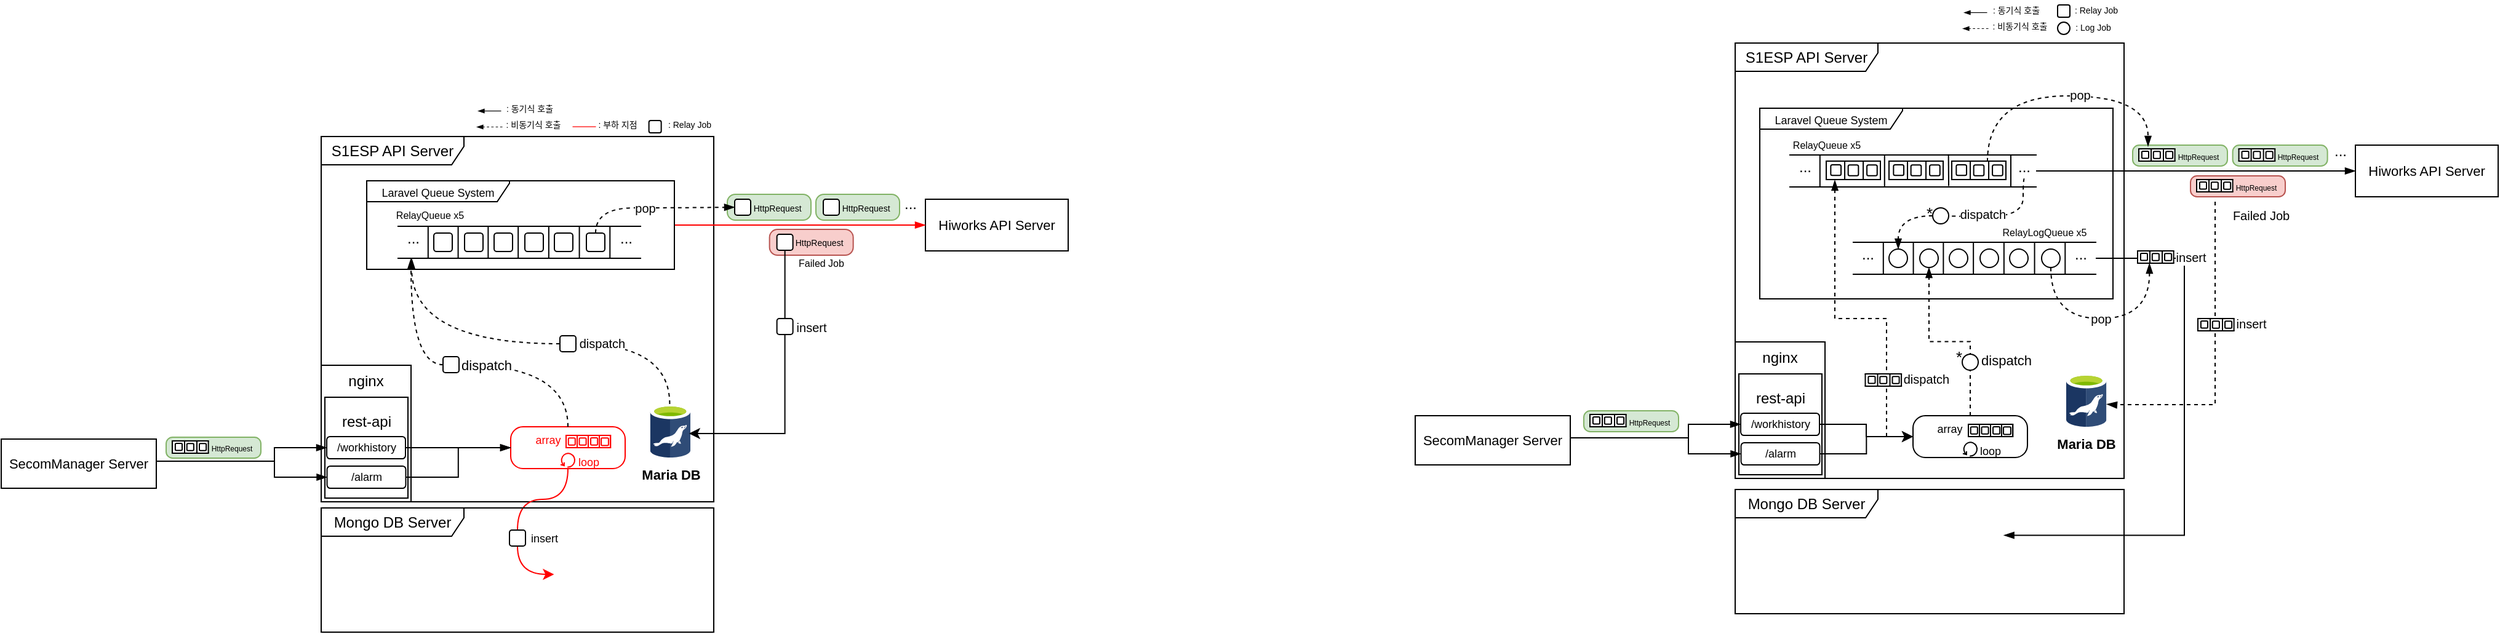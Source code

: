 <mxfile version="24.0.4" type="github">
  <diagram name="페이지-1" id="lGosDp3T9TM7N0VhiUiF">
    <mxGraphModel dx="1195" dy="634" grid="0" gridSize="10" guides="1" tooltips="1" connect="1" arrows="1" fold="1" page="1" pageScale="1" pageWidth="1169" pageHeight="827" math="0" shadow="0">
      <root>
        <mxCell id="0" />
        <mxCell id="1" parent="0" />
        <UserObject label="S1ESP API Server" link="ay.in" id="Lqf84lOBojtRBltQ2In1-2">
          <mxCell style="shape=umlFrame;whiteSpace=wrap;html=1;pointerEvents=0;width=116;height=23;" parent="1" vertex="1">
            <mxGeometry x="396" y="269" width="319" height="297" as="geometry" />
          </mxCell>
        </UserObject>
        <mxCell id="Lqf84lOBojtRBltQ2In1-3" value="&lt;font style=&quot;font-size: 11px;&quot;&gt;SecomManager Server&lt;/font&gt;" style="html=1;whiteSpace=wrap;" parent="1" vertex="1">
          <mxGeometry x="136" y="515" width="126" height="40" as="geometry" />
        </mxCell>
        <mxCell id="Lqf84lOBojtRBltQ2In1-4" value="&lt;font style=&quot;font-size: 11px;&quot;&gt;Hiworks API Server&lt;/font&gt;" style="html=1;whiteSpace=wrap;" parent="1" vertex="1">
          <mxGeometry x="887" y="320" width="116" height="42" as="geometry" />
        </mxCell>
        <mxCell id="BP6PhcfmehH5XCsykjWn-3" value="&lt;div&gt;&lt;span style=&quot;background-color: initial;&quot;&gt;nginx&lt;/span&gt;&lt;/div&gt;&lt;div&gt;&lt;span style=&quot;background-color: initial;&quot;&gt;&lt;br&gt;&lt;/span&gt;&lt;/div&gt;&lt;div&gt;&lt;span style=&quot;background-color: initial;&quot;&gt;&lt;br&gt;&lt;/span&gt;&lt;/div&gt;&lt;div&gt;&lt;span style=&quot;background-color: initial;&quot;&gt;&lt;br&gt;&lt;/span&gt;&lt;/div&gt;&lt;div&gt;&lt;span style=&quot;background-color: initial;&quot;&gt;&lt;br&gt;&lt;/span&gt;&lt;/div&gt;&lt;div&gt;&lt;span style=&quot;background-color: initial;&quot;&gt;&lt;br&gt;&lt;/span&gt;&lt;/div&gt;&lt;div&gt;&lt;br&gt;&lt;/div&gt;" style="rounded=0;whiteSpace=wrap;html=1;" parent="1" vertex="1">
          <mxGeometry x="396" y="455" width="73" height="111" as="geometry" />
        </mxCell>
        <mxCell id="BP6PhcfmehH5XCsykjWn-5" value="&lt;div&gt;&lt;span style=&quot;background-color: initial;&quot;&gt;rest-api&lt;/span&gt;&lt;/div&gt;&lt;div&gt;&lt;span style=&quot;background-color: initial;&quot;&gt;&lt;br&gt;&lt;/span&gt;&lt;/div&gt;&lt;div&gt;&lt;span style=&quot;background-color: initial;&quot;&gt;&lt;br&gt;&lt;/span&gt;&lt;/div&gt;&lt;div&gt;&lt;span style=&quot;background-color: initial;&quot;&gt;&lt;br&gt;&lt;/span&gt;&lt;/div&gt;" style="rounded=0;whiteSpace=wrap;html=1;" parent="1" vertex="1">
          <mxGeometry x="399" y="481" width="67.5" height="82" as="geometry" />
        </mxCell>
        <mxCell id="BP6PhcfmehH5XCsykjWn-42" value="" style="group" parent="1" vertex="1" connectable="0">
          <mxGeometry x="458.5" y="342" width="197" height="26" as="geometry" />
        </mxCell>
        <mxCell id="BP6PhcfmehH5XCsykjWn-43" value="" style="shape=partialRectangle;whiteSpace=wrap;html=1;left=0;right=0;fillColor=none;" parent="BP6PhcfmehH5XCsykjWn-42" vertex="1">
          <mxGeometry width="97.579" height="26" as="geometry" />
        </mxCell>
        <mxCell id="BP6PhcfmehH5XCsykjWn-44" value="" style="endArrow=none;html=1;rounded=0;entryX=0.25;entryY=0;entryDx=0;entryDy=0;exitX=0.25;exitY=1;exitDx=0;exitDy=0;" parent="BP6PhcfmehH5XCsykjWn-42" source="BP6PhcfmehH5XCsykjWn-43" target="BP6PhcfmehH5XCsykjWn-43" edge="1">
          <mxGeometry width="50" height="50" relative="1" as="geometry">
            <mxPoint x="45.414" y="59.15" as="sourcePoint" />
            <mxPoint x="76.1" y="26.65" as="targetPoint" />
          </mxGeometry>
        </mxCell>
        <mxCell id="BP6PhcfmehH5XCsykjWn-45" value="" style="endArrow=none;html=1;rounded=0;entryX=0.5;entryY=0;entryDx=0;entryDy=0;exitX=0.5;exitY=1;exitDx=0;exitDy=0;" parent="BP6PhcfmehH5XCsykjWn-42" source="BP6PhcfmehH5XCsykjWn-43" target="BP6PhcfmehH5XCsykjWn-43" edge="1">
          <mxGeometry width="50" height="50" relative="1" as="geometry">
            <mxPoint x="48.483" y="32.5" as="sourcePoint" />
            <mxPoint x="48.483" y="-6.5" as="targetPoint" />
          </mxGeometry>
        </mxCell>
        <mxCell id="BP6PhcfmehH5XCsykjWn-46" value="" style="endArrow=none;html=1;rounded=0;entryX=0.75;entryY=0;entryDx=0;entryDy=0;exitX=0.75;exitY=1;exitDx=0;exitDy=0;" parent="BP6PhcfmehH5XCsykjWn-42" source="BP6PhcfmehH5XCsykjWn-43" target="BP6PhcfmehH5XCsykjWn-43" edge="1">
          <mxGeometry width="50" height="50" relative="1" as="geometry">
            <mxPoint x="54.62" y="39" as="sourcePoint" />
            <mxPoint x="54.62" as="targetPoint" />
          </mxGeometry>
        </mxCell>
        <mxCell id="BP6PhcfmehH5XCsykjWn-47" value="" style="shape=partialRectangle;whiteSpace=wrap;html=1;left=0;right=0;fillColor=none;" parent="BP6PhcfmehH5XCsykjWn-42" vertex="1">
          <mxGeometry x="97.579" width="99.421" height="26" as="geometry" />
        </mxCell>
        <mxCell id="BP6PhcfmehH5XCsykjWn-48" value="" style="endArrow=none;html=1;rounded=0;entryX=1;entryY=0;entryDx=0;entryDy=0;exitX=0;exitY=1;exitDx=0;exitDy=0;" parent="BP6PhcfmehH5XCsykjWn-42" source="BP6PhcfmehH5XCsykjWn-47" target="BP6PhcfmehH5XCsykjWn-43" edge="1">
          <mxGeometry width="50" height="50" relative="1" as="geometry">
            <mxPoint x="48.483" y="32.5" as="sourcePoint" />
            <mxPoint x="48.483" y="-6.5" as="targetPoint" />
          </mxGeometry>
        </mxCell>
        <mxCell id="BP6PhcfmehH5XCsykjWn-49" value="" style="endArrow=none;html=1;rounded=0;entryX=0.25;entryY=0;entryDx=0;entryDy=0;exitX=0.25;exitY=1;exitDx=0;exitDy=0;" parent="BP6PhcfmehH5XCsykjWn-42" source="BP6PhcfmehH5XCsykjWn-47" target="BP6PhcfmehH5XCsykjWn-47" edge="1">
          <mxGeometry width="50" height="50" relative="1" as="geometry">
            <mxPoint x="54.62" y="39" as="sourcePoint" />
            <mxPoint x="54.62" as="targetPoint" />
          </mxGeometry>
        </mxCell>
        <mxCell id="BP6PhcfmehH5XCsykjWn-50" value="" style="endArrow=none;html=1;rounded=0;entryX=0.5;entryY=0;entryDx=0;entryDy=0;exitX=0.5;exitY=1;exitDx=0;exitDy=0;" parent="BP6PhcfmehH5XCsykjWn-42" source="BP6PhcfmehH5XCsykjWn-47" target="BP6PhcfmehH5XCsykjWn-47" edge="1">
          <mxGeometry width="50" height="50" relative="1" as="geometry">
            <mxPoint x="60.757" y="45.5" as="sourcePoint" />
            <mxPoint x="60.757" y="6.5" as="targetPoint" />
          </mxGeometry>
        </mxCell>
        <mxCell id="BP6PhcfmehH5XCsykjWn-51" value="" style="endArrow=none;html=1;rounded=0;entryX=0.75;entryY=0;entryDx=0;entryDy=0;exitX=0.75;exitY=1;exitDx=0;exitDy=0;" parent="BP6PhcfmehH5XCsykjWn-42" source="BP6PhcfmehH5XCsykjWn-47" target="BP6PhcfmehH5XCsykjWn-47" edge="1">
          <mxGeometry width="50" height="50" relative="1" as="geometry">
            <mxPoint x="66.894" y="52" as="sourcePoint" />
            <mxPoint x="66.894" y="13" as="targetPoint" />
          </mxGeometry>
        </mxCell>
        <mxCell id="BP6PhcfmehH5XCsykjWn-52" value="" style="rounded=1;whiteSpace=wrap;html=1;" parent="BP6PhcfmehH5XCsykjWn-42" vertex="1">
          <mxGeometry x="78" y="5.5" width="15" height="15" as="geometry" />
        </mxCell>
        <mxCell id="BP6PhcfmehH5XCsykjWn-53" value="" style="rounded=1;whiteSpace=wrap;html=1;" parent="BP6PhcfmehH5XCsykjWn-42" vertex="1">
          <mxGeometry x="29" y="5.5" width="15" height="15" as="geometry" />
        </mxCell>
        <mxCell id="BP6PhcfmehH5XCsykjWn-54" value="" style="rounded=1;whiteSpace=wrap;html=1;" parent="BP6PhcfmehH5XCsykjWn-42" vertex="1">
          <mxGeometry x="54" y="5.5" width="15" height="15" as="geometry" />
        </mxCell>
        <mxCell id="BP6PhcfmehH5XCsykjWn-55" value="" style="rounded=1;whiteSpace=wrap;html=1;" parent="BP6PhcfmehH5XCsykjWn-42" vertex="1">
          <mxGeometry x="103" y="5.5" width="15" height="15" as="geometry" />
        </mxCell>
        <mxCell id="BP6PhcfmehH5XCsykjWn-56" value="" style="rounded=1;whiteSpace=wrap;html=1;" parent="BP6PhcfmehH5XCsykjWn-42" vertex="1">
          <mxGeometry x="127" y="5.5" width="15" height="15" as="geometry" />
        </mxCell>
        <mxCell id="BP6PhcfmehH5XCsykjWn-57" value="" style="rounded=1;whiteSpace=wrap;html=1;" parent="BP6PhcfmehH5XCsykjWn-42" vertex="1">
          <mxGeometry x="153" y="5.5" width="15" height="15" as="geometry" />
        </mxCell>
        <mxCell id="BP6PhcfmehH5XCsykjWn-58" value="..." style="text;html=1;align=center;verticalAlign=bottom;whiteSpace=wrap;rounded=0;" parent="BP6PhcfmehH5XCsykjWn-42" vertex="1">
          <mxGeometry x="6" y="6.75" width="12" height="12.5" as="geometry" />
        </mxCell>
        <mxCell id="BP6PhcfmehH5XCsykjWn-59" value="..." style="text;html=1;align=center;verticalAlign=bottom;whiteSpace=wrap;rounded=0;" parent="BP6PhcfmehH5XCsykjWn-42" vertex="1">
          <mxGeometry x="179" y="6.75" width="12" height="12.5" as="geometry" />
        </mxCell>
        <mxCell id="BP6PhcfmehH5XCsykjWn-128" style="edgeStyle=orthogonalEdgeStyle;rounded=0;orthogonalLoop=1;jettySize=auto;html=1;entryX=0;entryY=0.5;entryDx=0;entryDy=0;strokeColor=#ff0000;endArrow=blockThin;endFill=1;" parent="1" source="BP6PhcfmehH5XCsykjWn-80" target="Lqf84lOBojtRBltQ2In1-4" edge="1">
          <mxGeometry relative="1" as="geometry" />
        </mxCell>
        <mxCell id="BP6PhcfmehH5XCsykjWn-80" value="&lt;font style=&quot;font-size: 9px;&quot;&gt;Laravel Queue System&lt;/font&gt;" style="shape=umlFrame;whiteSpace=wrap;html=1;pointerEvents=0;width=116;height=17;" parent="1" vertex="1">
          <mxGeometry x="433" y="305" width="250" height="72" as="geometry" />
        </mxCell>
        <mxCell id="BP6PhcfmehH5XCsykjWn-103" value="/workhistory" style="rounded=1;whiteSpace=wrap;html=1;fontSize=9;" parent="1" vertex="1">
          <mxGeometry x="400.5" y="513" width="64" height="18" as="geometry" />
        </mxCell>
        <mxCell id="BP6PhcfmehH5XCsykjWn-104" value="/alarm" style="rounded=1;whiteSpace=wrap;html=1;fontSize=9;" parent="1" vertex="1">
          <mxGeometry x="400.75" y="537" width="64" height="18" as="geometry" />
        </mxCell>
        <mxCell id="BP6PhcfmehH5XCsykjWn-110" value="" style="points=[[0.25,0,0],[0.5,0,0],[0.75,0,0],[1,0.25,0],[1,0.5,0],[1,0.75,0],[0.75,1,0],[0.5,1,0],[0.25,1,0],[0,0.75,0],[0,0.5,0],[0,0.25,0]];shape=mxgraph.bpmn.task;whiteSpace=wrap;rectStyle=rounded;size=10;html=1;container=1;expand=0;collapsible=0;taskMarker=abstract;isLoopStandard=1;strokeColor=#ff0000;" parent="1" vertex="1">
          <mxGeometry x="550" y="505" width="93" height="34" as="geometry" />
        </mxCell>
        <mxCell id="BP6PhcfmehH5XCsykjWn-107" value="&lt;font style=&quot;font-size: 9px;&quot;&gt;array&lt;/font&gt;" style="text;html=1;align=center;verticalAlign=middle;whiteSpace=wrap;rounded=0;fontColor=#FF0000;" parent="BP6PhcfmehH5XCsykjWn-110" vertex="1">
          <mxGeometry x="13.955" y="6.004" width="32.55" height="7.907" as="geometry" />
        </mxCell>
        <mxCell id="BP6PhcfmehH5XCsykjWn-119" value="&lt;font style=&quot;font-size: 9px;&quot;&gt;loop&lt;/font&gt;" style="text;html=1;align=center;verticalAlign=middle;whiteSpace=wrap;rounded=0;fontColor=#FF0000;" parent="BP6PhcfmehH5XCsykjWn-110" vertex="1">
          <mxGeometry x="46.5" y="23.958" width="32.55" height="7.907" as="geometry" />
        </mxCell>
        <mxCell id="BP6PhcfmehH5XCsykjWn-114" style="edgeStyle=orthogonalEdgeStyle;rounded=0;orthogonalLoop=1;jettySize=auto;html=1;entryX=0;entryY=0.5;entryDx=0;entryDy=0;entryPerimeter=0;endArrow=blockThin;endFill=1;" parent="1" source="BP6PhcfmehH5XCsykjWn-104" target="BP6PhcfmehH5XCsykjWn-110" edge="1">
          <mxGeometry relative="1" as="geometry" />
        </mxCell>
        <mxCell id="BP6PhcfmehH5XCsykjWn-122" value="&lt;font style=&quot;font-size: 7px;&quot;&gt;&amp;nbsp; &amp;nbsp; &amp;nbsp; &amp;nbsp;HttpRequest&lt;/font&gt;" style="rounded=1;whiteSpace=wrap;html=1;arcSize=31;fontSize=8;fillColor=#d5e8d4;strokeColor=#82b366;" parent="1" vertex="1">
          <mxGeometry x="726" y="316" width="68" height="21" as="geometry" />
        </mxCell>
        <mxCell id="BP6PhcfmehH5XCsykjWn-124" style="edgeStyle=orthogonalEdgeStyle;rounded=0;orthogonalLoop=1;jettySize=auto;html=1;entryX=0;entryY=0.5;entryDx=0;entryDy=0;curved=1;exitX=0.5;exitY=0;exitDx=0;exitDy=0;endArrow=blockThin;endFill=1;dashed=1;" parent="1" source="BP6PhcfmehH5XCsykjWn-57" target="BP6PhcfmehH5XCsykjWn-126" edge="1">
          <mxGeometry relative="1" as="geometry">
            <Array as="points">
              <mxPoint x="619" y="327" />
              <mxPoint x="682" y="327" />
            </Array>
          </mxGeometry>
        </mxCell>
        <mxCell id="BP6PhcfmehH5XCsykjWn-184" value="pop" style="edgeLabel;html=1;align=center;verticalAlign=middle;resizable=0;points=[];fontSize=10;" parent="BP6PhcfmehH5XCsykjWn-124" vertex="1" connectable="0">
          <mxGeometry x="-0.091" relative="1" as="geometry">
            <mxPoint as="offset" />
          </mxGeometry>
        </mxCell>
        <mxCell id="BP6PhcfmehH5XCsykjWn-126" value="" style="rounded=1;whiteSpace=wrap;html=1;" parent="1" vertex="1">
          <mxGeometry x="732" y="320" width="13" height="13" as="geometry" />
        </mxCell>
        <mxCell id="BP6PhcfmehH5XCsykjWn-137" value="&lt;font style=&quot;font-size: 7px;&quot;&gt;&amp;nbsp; &amp;nbsp; &amp;nbsp; &amp;nbsp;HttpRequest&lt;/font&gt;" style="rounded=1;whiteSpace=wrap;html=1;arcSize=31;fontSize=8;fillColor=#d5e8d4;strokeColor=#82b366;" parent="1" vertex="1">
          <mxGeometry x="798" y="316" width="68" height="21" as="geometry" />
        </mxCell>
        <mxCell id="BP6PhcfmehH5XCsykjWn-138" value="" style="rounded=1;whiteSpace=wrap;html=1;" parent="1" vertex="1">
          <mxGeometry x="804" y="320" width="13" height="13" as="geometry" />
        </mxCell>
        <mxCell id="BP6PhcfmehH5XCsykjWn-139" value="..." style="text;html=1;align=center;verticalAlign=bottom;whiteSpace=wrap;rounded=0;" parent="1" vertex="1">
          <mxGeometry x="869" y="320.5" width="12" height="12.5" as="geometry" />
        </mxCell>
        <mxCell id="BP6PhcfmehH5XCsykjWn-140" style="edgeStyle=orthogonalEdgeStyle;rounded=0;orthogonalLoop=1;jettySize=auto;html=1;entryX=0.117;entryY=0.991;entryDx=0;entryDy=0;dashed=1;curved=1;endArrow=blockThin;endFill=1;entryPerimeter=0;" parent="1" source="BP6PhcfmehH5XCsykjWn-167" target="BP6PhcfmehH5XCsykjWn-43" edge="1">
          <mxGeometry relative="1" as="geometry">
            <Array as="points">
              <mxPoint x="469" y="455" />
              <mxPoint x="469" y="368" />
              <mxPoint x="470" y="368" />
            </Array>
            <mxPoint x="488.5" y="353.75" as="targetPoint" />
          </mxGeometry>
        </mxCell>
        <mxCell id="BP6PhcfmehH5XCsykjWn-175" style="rounded=0;orthogonalLoop=1;jettySize=auto;html=1;entryX=1;entryY=0.5;entryDx=0;entryDy=0;dashed=1;exitX=0.486;exitY=-0.011;exitDx=0;exitDy=0;exitPerimeter=0;endArrow=none;endFill=0;edgeStyle=orthogonalEdgeStyle;curved=1;" parent="1" source="BP6PhcfmehH5XCsykjWn-142" target="BP6PhcfmehH5XCsykjWn-172" edge="1">
          <mxGeometry relative="1" as="geometry" />
        </mxCell>
        <mxCell id="BP6PhcfmehH5XCsykjWn-176" value="dispatch" style="edgeLabel;html=1;align=center;verticalAlign=middle;resizable=0;points=[];fontSize=10;" parent="BP6PhcfmehH5XCsykjWn-175" vertex="1" connectable="0">
          <mxGeometry x="0.889" y="-1" relative="1" as="geometry">
            <mxPoint x="14" as="offset" />
          </mxGeometry>
        </mxCell>
        <mxCell id="BP6PhcfmehH5XCsykjWn-142" value="&lt;b&gt;&lt;font style=&quot;font-size: 11px;&quot;&gt;Maria DB&lt;/font&gt;&lt;/b&gt;" style="image;sketch=0;aspect=fixed;html=1;points=[];align=center;fontSize=12;image=img/lib/mscae/aspect=fixed;html=1;perimeter=none;align=center;shadow=0;dashed=0;fontSize=12;image=img/lib/mscae/Azure_Database_for_MariaDB_servers.svg;" parent="1" vertex="1">
          <mxGeometry x="663.32" y="487" width="32.68" height="43" as="geometry" />
        </mxCell>
        <mxCell id="BP6PhcfmehH5XCsykjWn-145" value="&lt;font style=&quot;font-size: 7px;&quot;&gt;&amp;nbsp; &amp;nbsp; &amp;nbsp; &amp;nbsp;HttpRequest&lt;/font&gt;" style="rounded=1;whiteSpace=wrap;html=1;arcSize=31;fontSize=8;fillColor=#f8cecc;strokeColor=#b85450;" parent="1" vertex="1">
          <mxGeometry x="760.32" y="344.51" width="68" height="21" as="geometry" />
        </mxCell>
        <mxCell id="BP6PhcfmehH5XCsykjWn-146" value="" style="rounded=1;whiteSpace=wrap;html=1;" parent="1" vertex="1">
          <mxGeometry x="766.32" y="348.51" width="13" height="13" as="geometry" />
        </mxCell>
        <mxCell id="BP6PhcfmehH5XCsykjWn-151" style="rounded=0;orthogonalLoop=1;jettySize=auto;html=1;entryX=0.113;entryY=1.004;entryDx=0;entryDy=0;dashed=1;exitX=0;exitY=0.5;exitDx=0;exitDy=0;endArrow=blockThin;endFill=1;entryPerimeter=0;edgeStyle=orthogonalEdgeStyle;curved=1;" parent="1" source="BP6PhcfmehH5XCsykjWn-172" target="BP6PhcfmehH5XCsykjWn-43" edge="1">
          <mxGeometry relative="1" as="geometry">
            <mxPoint x="705" y="496" as="sourcePoint" />
            <mxPoint x="496" y="391.5" as="targetPoint" />
          </mxGeometry>
        </mxCell>
        <mxCell id="BP6PhcfmehH5XCsykjWn-153" style="edgeStyle=orthogonalEdgeStyle;rounded=0;orthogonalLoop=1;jettySize=auto;html=1;entryX=0;entryY=0.5;entryDx=0;entryDy=0;entryPerimeter=0;endArrow=blockThin;endFill=1;" parent="1" source="BP6PhcfmehH5XCsykjWn-103" target="BP6PhcfmehH5XCsykjWn-110" edge="1">
          <mxGeometry relative="1" as="geometry" />
        </mxCell>
        <mxCell id="BP6PhcfmehH5XCsykjWn-163" value="" style="edgeStyle=orthogonalEdgeStyle;rounded=0;orthogonalLoop=1;jettySize=auto;html=1;endArrow=none;endFill=0;strokeColor=#FF0000;entryX=0.5;entryY=0;entryDx=0;entryDy=0;exitX=0.5;exitY=1;exitDx=0;exitDy=0;exitPerimeter=0;curved=1;" parent="1" source="BP6PhcfmehH5XCsykjWn-110" target="BP6PhcfmehH5XCsykjWn-160" edge="1">
          <mxGeometry relative="1" as="geometry">
            <mxPoint x="609.0" y="522" as="sourcePoint" />
            <mxPoint x="718" y="582" as="targetPoint" />
          </mxGeometry>
        </mxCell>
        <mxCell id="shImFHVS_Xn59WfX4RjC-522" value="insert" style="edgeLabel;html=1;align=center;verticalAlign=middle;resizable=0;points=[];fontSize=9;" vertex="1" connectable="0" parent="BP6PhcfmehH5XCsykjWn-163">
          <mxGeometry x="0.45" y="-3" relative="1" as="geometry">
            <mxPoint x="24" y="32" as="offset" />
          </mxGeometry>
        </mxCell>
        <mxCell id="shImFHVS_Xn59WfX4RjC-521" style="rounded=0;orthogonalLoop=1;jettySize=auto;html=1;entryX=0;entryY=0.5;entryDx=0;entryDy=0;exitX=0.5;exitY=1;exitDx=0;exitDy=0;strokeColor=#FF0000;edgeStyle=orthogonalEdgeStyle;curved=1;" edge="1" parent="1" source="BP6PhcfmehH5XCsykjWn-160" target="shImFHVS_Xn59WfX4RjC-518">
          <mxGeometry relative="1" as="geometry">
            <Array as="points">
              <mxPoint x="556" y="625" />
              <mxPoint x="585" y="625" />
            </Array>
          </mxGeometry>
        </mxCell>
        <mxCell id="BP6PhcfmehH5XCsykjWn-160" value="" style="rounded=1;whiteSpace=wrap;html=1;" parent="1" vertex="1">
          <mxGeometry x="549" y="589" width="13" height="13" as="geometry" />
        </mxCell>
        <mxCell id="BP6PhcfmehH5XCsykjWn-169" value="" style="edgeStyle=orthogonalEdgeStyle;rounded=0;orthogonalLoop=1;jettySize=auto;html=1;dashed=1;curved=1;endArrow=none;endFill=0;entryX=1;entryY=0.5;entryDx=0;entryDy=0;exitX=0.5;exitY=0;exitDx=0;exitDy=0;exitPerimeter=0;" parent="1" source="BP6PhcfmehH5XCsykjWn-110" target="BP6PhcfmehH5XCsykjWn-167" edge="1">
          <mxGeometry relative="1" as="geometry">
            <mxPoint x="695" y="478" as="sourcePoint" />
            <mxPoint x="489" y="354" as="targetPoint" />
            <Array as="points">
              <mxPoint x="596" y="455" />
            </Array>
          </mxGeometry>
        </mxCell>
        <mxCell id="BP6PhcfmehH5XCsykjWn-171" value="dispatch" style="edgeLabel;html=1;align=center;verticalAlign=middle;resizable=0;points=[];" parent="BP6PhcfmehH5XCsykjWn-169" vertex="1" connectable="0">
          <mxGeometry x="0.857" relative="1" as="geometry">
            <mxPoint x="12" as="offset" />
          </mxGeometry>
        </mxCell>
        <mxCell id="BP6PhcfmehH5XCsykjWn-167" value="" style="rounded=1;whiteSpace=wrap;html=1;" parent="1" vertex="1">
          <mxGeometry x="495" y="448" width="13" height="13" as="geometry" />
        </mxCell>
        <mxCell id="BP6PhcfmehH5XCsykjWn-172" value="" style="rounded=1;whiteSpace=wrap;html=1;" parent="1" vertex="1">
          <mxGeometry x="590" y="431" width="13" height="13" as="geometry" />
        </mxCell>
        <mxCell id="BP6PhcfmehH5XCsykjWn-178" value="" style="rounded=0;orthogonalLoop=1;jettySize=auto;html=1;exitX=0.5;exitY=1;exitDx=0;exitDy=0;endArrow=none;endFill=0;entryX=0.5;entryY=0;entryDx=0;entryDy=0;" parent="1" source="BP6PhcfmehH5XCsykjWn-146" target="BP6PhcfmehH5XCsykjWn-177" edge="1">
          <mxGeometry relative="1" as="geometry">
            <mxPoint x="743" y="363" as="sourcePoint" />
            <mxPoint x="743" y="427" as="targetPoint" />
          </mxGeometry>
        </mxCell>
        <mxCell id="BP6PhcfmehH5XCsykjWn-179" value="Failed Job" style="edgeLabel;html=1;align=center;verticalAlign=middle;resizable=0;points=[];fontSize=8;" parent="BP6PhcfmehH5XCsykjWn-178" vertex="1" connectable="0">
          <mxGeometry x="-0.271" relative="1" as="geometry">
            <mxPoint x="29" y="-10" as="offset" />
          </mxGeometry>
        </mxCell>
        <mxCell id="BP6PhcfmehH5XCsykjWn-181" value="insert" style="edgeLabel;html=1;align=center;verticalAlign=middle;resizable=0;points=[];fontSize=10;" parent="BP6PhcfmehH5XCsykjWn-178" vertex="1" connectable="0">
          <mxGeometry x="0.461" relative="1" as="geometry">
            <mxPoint x="21" y="22" as="offset" />
          </mxGeometry>
        </mxCell>
        <mxCell id="BP6PhcfmehH5XCsykjWn-177" value="" style="rounded=1;whiteSpace=wrap;html=1;" parent="1" vertex="1">
          <mxGeometry x="766.32" y="417" width="13" height="13" as="geometry" />
        </mxCell>
        <mxCell id="BP6PhcfmehH5XCsykjWn-40" style="edgeStyle=orthogonalEdgeStyle;rounded=0;orthogonalLoop=1;jettySize=auto;html=1;entryX=0;entryY=0.5;entryDx=0;entryDy=0;endArrow=blockThin;endFill=1;" parent="1" source="Lqf84lOBojtRBltQ2In1-3" target="BP6PhcfmehH5XCsykjWn-104" edge="1">
          <mxGeometry relative="1" as="geometry">
            <mxPoint x="290" y="524" as="targetPoint" />
            <Array as="points">
              <mxPoint x="358" y="533" />
              <mxPoint x="358" y="546" />
            </Array>
          </mxGeometry>
        </mxCell>
        <mxCell id="BP6PhcfmehH5XCsykjWn-208" style="edgeStyle=orthogonalEdgeStyle;rounded=0;orthogonalLoop=1;jettySize=auto;html=1;endArrow=blockThin;endFill=1;" parent="1" source="Lqf84lOBojtRBltQ2In1-3" target="BP6PhcfmehH5XCsykjWn-103" edge="1">
          <mxGeometry relative="1" as="geometry">
            <Array as="points">
              <mxPoint x="358" y="533" />
              <mxPoint x="358" y="522" />
            </Array>
          </mxGeometry>
        </mxCell>
        <UserObject label="S1ESP API Server" link="ay.in" id="shImFHVS_Xn59WfX4RjC-147">
          <mxCell style="shape=umlFrame;whiteSpace=wrap;html=1;pointerEvents=0;width=116;height=23;" vertex="1" parent="1">
            <mxGeometry x="1545" y="193" width="316" height="354" as="geometry" />
          </mxCell>
        </UserObject>
        <mxCell id="shImFHVS_Xn59WfX4RjC-148" value="&lt;font style=&quot;font-size: 11px;&quot;&gt;SecomManager Server&lt;/font&gt;" style="html=1;whiteSpace=wrap;" vertex="1" parent="1">
          <mxGeometry x="1285" y="496" width="126" height="40" as="geometry" />
        </mxCell>
        <mxCell id="shImFHVS_Xn59WfX4RjC-149" value="&lt;font style=&quot;font-size: 11px;&quot;&gt;Hiworks API Server&lt;/font&gt;" style="html=1;whiteSpace=wrap;" vertex="1" parent="1">
          <mxGeometry x="2049" y="276" width="116" height="42" as="geometry" />
        </mxCell>
        <mxCell id="shImFHVS_Xn59WfX4RjC-150" value="" style="shape=image;verticalLabelPosition=bottom;labelBackgroundColor=default;verticalAlign=top;aspect=fixed;imageAspect=0;image=https://www.opc-router.de/wp-content/uploads/2021/03/mongodb_thumbnail.png;" vertex="1" parent="1">
          <mxGeometry x="1715" y="577" width="48.33" height="65" as="geometry" />
        </mxCell>
        <mxCell id="shImFHVS_Xn59WfX4RjC-169" value="&lt;div&gt;&lt;span style=&quot;background-color: initial;&quot;&gt;nginx&lt;/span&gt;&lt;/div&gt;&lt;div&gt;&lt;span style=&quot;background-color: initial;&quot;&gt;&lt;br&gt;&lt;/span&gt;&lt;/div&gt;&lt;div&gt;&lt;span style=&quot;background-color: initial;&quot;&gt;&lt;br&gt;&lt;/span&gt;&lt;/div&gt;&lt;div&gt;&lt;span style=&quot;background-color: initial;&quot;&gt;&lt;br&gt;&lt;/span&gt;&lt;/div&gt;&lt;div&gt;&lt;span style=&quot;background-color: initial;&quot;&gt;&lt;br&gt;&lt;/span&gt;&lt;/div&gt;&lt;div&gt;&lt;span style=&quot;background-color: initial;&quot;&gt;&lt;br&gt;&lt;/span&gt;&lt;/div&gt;&lt;div&gt;&lt;br&gt;&lt;/div&gt;" style="rounded=0;whiteSpace=wrap;html=1;" vertex="1" parent="1">
          <mxGeometry x="1545" y="436" width="73" height="111" as="geometry" />
        </mxCell>
        <mxCell id="shImFHVS_Xn59WfX4RjC-170" value="&lt;div&gt;&lt;span style=&quot;background-color: initial;&quot;&gt;rest-api&lt;/span&gt;&lt;/div&gt;&lt;div&gt;&lt;span style=&quot;background-color: initial;&quot;&gt;&lt;br&gt;&lt;/span&gt;&lt;/div&gt;&lt;div&gt;&lt;span style=&quot;background-color: initial;&quot;&gt;&lt;br&gt;&lt;/span&gt;&lt;/div&gt;&lt;div&gt;&lt;span style=&quot;background-color: initial;&quot;&gt;&lt;br&gt;&lt;/span&gt;&lt;/div&gt;" style="rounded=0;whiteSpace=wrap;html=1;" vertex="1" parent="1">
          <mxGeometry x="1548" y="462" width="67.5" height="82" as="geometry" />
        </mxCell>
        <mxCell id="shImFHVS_Xn59WfX4RjC-171" value="" style="group;fillColor=default;" vertex="1" connectable="0" parent="1">
          <mxGeometry x="1589.5" y="284" width="200" height="26" as="geometry" />
        </mxCell>
        <mxCell id="shImFHVS_Xn59WfX4RjC-172" value="" style="shape=partialRectangle;whiteSpace=wrap;html=1;left=0;right=0;fillColor=none;" vertex="1" parent="shImFHVS_Xn59WfX4RjC-171">
          <mxGeometry width="97.579" height="26" as="geometry" />
        </mxCell>
        <mxCell id="shImFHVS_Xn59WfX4RjC-173" value="" style="endArrow=none;html=1;rounded=0;entryX=0.25;entryY=0;entryDx=0;entryDy=0;exitX=0.25;exitY=1;exitDx=0;exitDy=0;" edge="1" parent="shImFHVS_Xn59WfX4RjC-171" source="shImFHVS_Xn59WfX4RjC-172" target="shImFHVS_Xn59WfX4RjC-172">
          <mxGeometry width="50" height="50" relative="1" as="geometry">
            <mxPoint x="45.414" y="59.15" as="sourcePoint" />
            <mxPoint x="76.1" y="26.65" as="targetPoint" />
          </mxGeometry>
        </mxCell>
        <mxCell id="shImFHVS_Xn59WfX4RjC-176" value="" style="shape=partialRectangle;whiteSpace=wrap;html=1;left=0;right=0;fillColor=none;" vertex="1" parent="shImFHVS_Xn59WfX4RjC-171">
          <mxGeometry x="97.58" width="102.42" height="26" as="geometry" />
        </mxCell>
        <mxCell id="shImFHVS_Xn59WfX4RjC-177" value="" style="endArrow=none;html=1;rounded=0;entryX=0.788;entryY=0.021;entryDx=0;entryDy=0;exitX=0.788;exitY=1.019;exitDx=0;exitDy=0;entryPerimeter=0;exitPerimeter=0;" edge="1" parent="shImFHVS_Xn59WfX4RjC-171" source="shImFHVS_Xn59WfX4RjC-172" target="shImFHVS_Xn59WfX4RjC-172">
          <mxGeometry width="50" height="50" relative="1" as="geometry">
            <mxPoint x="48.483" y="32.5" as="sourcePoint" />
            <mxPoint x="48.483" y="-6.5" as="targetPoint" />
          </mxGeometry>
        </mxCell>
        <mxCell id="shImFHVS_Xn59WfX4RjC-178" value="" style="endArrow=none;html=1;rounded=0;entryX=0.305;entryY=0.013;entryDx=0;entryDy=0;exitX=0.307;exitY=1.01;exitDx=0;exitDy=0;entryPerimeter=0;exitPerimeter=0;" edge="1" parent="shImFHVS_Xn59WfX4RjC-171">
          <mxGeometry width="50" height="50" relative="1" as="geometry">
            <mxPoint x="129.023" y="25.26" as="sourcePoint" />
            <mxPoint x="128.818" y="-0.662" as="targetPoint" />
          </mxGeometry>
        </mxCell>
        <mxCell id="shImFHVS_Xn59WfX4RjC-180" value="" style="endArrow=none;html=1;rounded=0;" edge="1" parent="shImFHVS_Xn59WfX4RjC-171">
          <mxGeometry width="50" height="50" relative="1" as="geometry">
            <mxPoint x="179.5" y="26" as="sourcePoint" />
            <mxPoint x="179.5" as="targetPoint" />
          </mxGeometry>
        </mxCell>
        <mxCell id="shImFHVS_Xn59WfX4RjC-187" value="..." style="text;html=1;align=center;verticalAlign=bottom;whiteSpace=wrap;rounded=0;" vertex="1" parent="shImFHVS_Xn59WfX4RjC-171">
          <mxGeometry x="6" y="6.75" width="12" height="12.5" as="geometry" />
        </mxCell>
        <mxCell id="shImFHVS_Xn59WfX4RjC-188" value="..." style="text;html=1;align=center;verticalAlign=bottom;whiteSpace=wrap;rounded=0;" vertex="1" parent="shImFHVS_Xn59WfX4RjC-171">
          <mxGeometry x="184.5" y="6.75" width="12" height="12.5" as="geometry" />
        </mxCell>
        <mxCell id="shImFHVS_Xn59WfX4RjC-189" style="edgeStyle=orthogonalEdgeStyle;rounded=0;orthogonalLoop=1;jettySize=auto;html=1;entryX=0;entryY=0.5;entryDx=0;entryDy=0;strokeColor=#000000;endArrow=blockThin;endFill=1;exitX=1;exitY=0.5;exitDx=0;exitDy=0;" edge="1" parent="1" source="shImFHVS_Xn59WfX4RjC-176" target="shImFHVS_Xn59WfX4RjC-149">
          <mxGeometry relative="1" as="geometry" />
        </mxCell>
        <mxCell id="shImFHVS_Xn59WfX4RjC-190" value="&lt;font style=&quot;font-size: 9px;&quot;&gt;Laravel Queue System&lt;/font&gt;" style="shape=umlFrame;whiteSpace=wrap;html=1;pointerEvents=0;width=116;height=17;" vertex="1" parent="1">
          <mxGeometry x="1565" y="246" width="287" height="155" as="geometry" />
        </mxCell>
        <mxCell id="shImFHVS_Xn59WfX4RjC-191" value="" style="group" vertex="1" connectable="0" parent="1">
          <mxGeometry x="1641" y="355" width="197" height="26" as="geometry" />
        </mxCell>
        <mxCell id="shImFHVS_Xn59WfX4RjC-192" value="" style="shape=partialRectangle;whiteSpace=wrap;html=1;left=0;right=0;fillColor=none;" vertex="1" parent="shImFHVS_Xn59WfX4RjC-191">
          <mxGeometry width="97.579" height="26" as="geometry" />
        </mxCell>
        <mxCell id="shImFHVS_Xn59WfX4RjC-193" value="" style="endArrow=none;html=1;rounded=0;entryX=0.25;entryY=0;entryDx=0;entryDy=0;exitX=0.25;exitY=1;exitDx=0;exitDy=0;" edge="1" parent="shImFHVS_Xn59WfX4RjC-191" source="shImFHVS_Xn59WfX4RjC-192" target="shImFHVS_Xn59WfX4RjC-192">
          <mxGeometry width="50" height="50" relative="1" as="geometry">
            <mxPoint x="45.414" y="59.15" as="sourcePoint" />
            <mxPoint x="76.1" y="26.65" as="targetPoint" />
          </mxGeometry>
        </mxCell>
        <mxCell id="shImFHVS_Xn59WfX4RjC-194" value="" style="endArrow=none;html=1;rounded=0;entryX=0.5;entryY=0;entryDx=0;entryDy=0;exitX=0.5;exitY=1;exitDx=0;exitDy=0;" edge="1" parent="shImFHVS_Xn59WfX4RjC-191" source="shImFHVS_Xn59WfX4RjC-192" target="shImFHVS_Xn59WfX4RjC-192">
          <mxGeometry width="50" height="50" relative="1" as="geometry">
            <mxPoint x="48.483" y="32.5" as="sourcePoint" />
            <mxPoint x="48.483" y="-6.5" as="targetPoint" />
          </mxGeometry>
        </mxCell>
        <mxCell id="shImFHVS_Xn59WfX4RjC-195" value="" style="endArrow=none;html=1;rounded=0;entryX=0.75;entryY=0;entryDx=0;entryDy=0;exitX=0.75;exitY=1;exitDx=0;exitDy=0;" edge="1" parent="shImFHVS_Xn59WfX4RjC-191" source="shImFHVS_Xn59WfX4RjC-192" target="shImFHVS_Xn59WfX4RjC-192">
          <mxGeometry width="50" height="50" relative="1" as="geometry">
            <mxPoint x="54.62" y="39" as="sourcePoint" />
            <mxPoint x="54.62" as="targetPoint" />
          </mxGeometry>
        </mxCell>
        <mxCell id="shImFHVS_Xn59WfX4RjC-196" value="" style="shape=partialRectangle;whiteSpace=wrap;html=1;left=0;right=0;fillColor=none;" vertex="1" parent="shImFHVS_Xn59WfX4RjC-191">
          <mxGeometry x="97.579" width="99.421" height="26" as="geometry" />
        </mxCell>
        <mxCell id="shImFHVS_Xn59WfX4RjC-197" value="" style="endArrow=none;html=1;rounded=0;entryX=1;entryY=0;entryDx=0;entryDy=0;exitX=0;exitY=1;exitDx=0;exitDy=0;" edge="1" parent="shImFHVS_Xn59WfX4RjC-191" source="shImFHVS_Xn59WfX4RjC-196" target="shImFHVS_Xn59WfX4RjC-192">
          <mxGeometry width="50" height="50" relative="1" as="geometry">
            <mxPoint x="48.483" y="32.5" as="sourcePoint" />
            <mxPoint x="48.483" y="-6.5" as="targetPoint" />
          </mxGeometry>
        </mxCell>
        <mxCell id="shImFHVS_Xn59WfX4RjC-198" value="" style="endArrow=none;html=1;rounded=0;entryX=0.25;entryY=0;entryDx=0;entryDy=0;exitX=0.25;exitY=1;exitDx=0;exitDy=0;" edge="1" parent="shImFHVS_Xn59WfX4RjC-191" source="shImFHVS_Xn59WfX4RjC-196" target="shImFHVS_Xn59WfX4RjC-196">
          <mxGeometry width="50" height="50" relative="1" as="geometry">
            <mxPoint x="54.62" y="39" as="sourcePoint" />
            <mxPoint x="54.62" as="targetPoint" />
          </mxGeometry>
        </mxCell>
        <mxCell id="shImFHVS_Xn59WfX4RjC-199" value="" style="endArrow=none;html=1;rounded=0;entryX=0.5;entryY=0;entryDx=0;entryDy=0;exitX=0.5;exitY=1;exitDx=0;exitDy=0;" edge="1" parent="shImFHVS_Xn59WfX4RjC-191" source="shImFHVS_Xn59WfX4RjC-196" target="shImFHVS_Xn59WfX4RjC-196">
          <mxGeometry width="50" height="50" relative="1" as="geometry">
            <mxPoint x="60.757" y="45.5" as="sourcePoint" />
            <mxPoint x="60.757" y="6.5" as="targetPoint" />
          </mxGeometry>
        </mxCell>
        <mxCell id="shImFHVS_Xn59WfX4RjC-200" value="" style="endArrow=none;html=1;rounded=0;entryX=0.75;entryY=0;entryDx=0;entryDy=0;exitX=0.75;exitY=1;exitDx=0;exitDy=0;" edge="1" parent="shImFHVS_Xn59WfX4RjC-191" source="shImFHVS_Xn59WfX4RjC-196" target="shImFHVS_Xn59WfX4RjC-196">
          <mxGeometry width="50" height="50" relative="1" as="geometry">
            <mxPoint x="66.894" y="52" as="sourcePoint" />
            <mxPoint x="66.894" y="13" as="targetPoint" />
          </mxGeometry>
        </mxCell>
        <mxCell id="shImFHVS_Xn59WfX4RjC-201" value="" style="rounded=1;whiteSpace=wrap;html=1;arcSize=50;" vertex="1" parent="shImFHVS_Xn59WfX4RjC-191">
          <mxGeometry x="78" y="5.5" width="15" height="15" as="geometry" />
        </mxCell>
        <mxCell id="shImFHVS_Xn59WfX4RjC-202" value="" style="rounded=1;whiteSpace=wrap;html=1;arcSize=50;" vertex="1" parent="shImFHVS_Xn59WfX4RjC-191">
          <mxGeometry x="29" y="5.5" width="15" height="15" as="geometry" />
        </mxCell>
        <mxCell id="shImFHVS_Xn59WfX4RjC-203" value="" style="rounded=1;whiteSpace=wrap;html=1;arcSize=50;" vertex="1" parent="shImFHVS_Xn59WfX4RjC-191">
          <mxGeometry x="54" y="5.5" width="15" height="15" as="geometry" />
        </mxCell>
        <mxCell id="shImFHVS_Xn59WfX4RjC-204" value="" style="rounded=1;whiteSpace=wrap;html=1;arcSize=50;" vertex="1" parent="shImFHVS_Xn59WfX4RjC-191">
          <mxGeometry x="103" y="5.5" width="15" height="15" as="geometry" />
        </mxCell>
        <mxCell id="shImFHVS_Xn59WfX4RjC-205" value="" style="rounded=1;whiteSpace=wrap;html=1;arcSize=50;" vertex="1" parent="shImFHVS_Xn59WfX4RjC-191">
          <mxGeometry x="127" y="5.5" width="15" height="15" as="geometry" />
        </mxCell>
        <mxCell id="shImFHVS_Xn59WfX4RjC-206" value="&lt;span style=&quot;color: rgba(0, 0, 0, 0); font-family: monospace; font-size: 0px; text-align: start; text-wrap: nowrap;&quot;&gt;%3CmxGraphModel%3E%3Croot%3E%3CmxCell%20id%3D%220%22%2F%3E%3CmxCell%20id%3D%221%22%20parent%3D%220%22%2F%3E%3CmxCell%20id%3D%222%22%20value%3D%22%26lt%3Bfont%20style%3D%26quot%3Bfont-size%3A%209px%3B%26quot%3B%26gt%3Barray%26lt%3B%2Ffont%26gt%3B%22%20style%3D%22text%3Bhtml%3D1%3Balign%3Dcenter%3BverticalAlign%3Dmiddle%3BwhiteSpace%3Dwrap%3Brounded%3D0%3B%22%20vertex%3D%221%22%20parent%3D%221%22%3E%3CmxGeometry%20x%3D%22486%22%20y%3D%22507.0%22%20width%3D%2242%22%20height%3D%2210%22%20as%3D%22geometry%22%2F%3E%3C%2FmxCell%3E%3C%2Froot%3E%3C%2FmxGraphModel%3E&lt;/span&gt;" style="rounded=1;whiteSpace=wrap;html=1;arcSize=50;" vertex="1" parent="shImFHVS_Xn59WfX4RjC-191">
          <mxGeometry x="153" y="5.5" width="15" height="15" as="geometry" />
        </mxCell>
        <mxCell id="shImFHVS_Xn59WfX4RjC-207" value="..." style="text;html=1;align=center;verticalAlign=bottom;whiteSpace=wrap;rounded=0;" vertex="1" parent="shImFHVS_Xn59WfX4RjC-191">
          <mxGeometry x="6" y="6.75" width="12" height="12.5" as="geometry" />
        </mxCell>
        <mxCell id="shImFHVS_Xn59WfX4RjC-208" value="..." style="text;html=1;align=center;verticalAlign=bottom;whiteSpace=wrap;rounded=0;" vertex="1" parent="shImFHVS_Xn59WfX4RjC-191">
          <mxGeometry x="179" y="6.75" width="12" height="12.5" as="geometry" />
        </mxCell>
        <mxCell id="shImFHVS_Xn59WfX4RjC-211" value="/workhistory" style="rounded=1;whiteSpace=wrap;html=1;fontSize=9;" vertex="1" parent="1">
          <mxGeometry x="1549.5" y="494" width="64" height="18" as="geometry" />
        </mxCell>
        <mxCell id="shImFHVS_Xn59WfX4RjC-212" value="/alarm" style="rounded=1;whiteSpace=wrap;html=1;fontSize=9;" vertex="1" parent="1">
          <mxGeometry x="1549.75" y="518" width="64" height="18" as="geometry" />
        </mxCell>
        <mxCell id="shImFHVS_Xn59WfX4RjC-243" value="&lt;font style=&quot;font-size: 6px;&quot;&gt;&amp;nbsp; &amp;nbsp; &amp;nbsp; &amp;nbsp; &amp;nbsp; &amp;nbsp; &amp;nbsp; &amp;nbsp; &amp;nbsp; HttpRequest&lt;/font&gt;" style="rounded=1;whiteSpace=wrap;html=1;arcSize=31;fontSize=8;fillColor=#d5e8d4;strokeColor=#82b366;" vertex="1" parent="1">
          <mxGeometry x="1868" y="276" width="77" height="17" as="geometry" />
        </mxCell>
        <mxCell id="shImFHVS_Xn59WfX4RjC-240" style="rounded=0;orthogonalLoop=1;jettySize=auto;html=1;entryX=0.5;entryY=0;entryDx=0;entryDy=0;exitX=0.5;exitY=0;exitDx=0;exitDy=0;endArrow=blockThin;endFill=1;dashed=1;edgeStyle=orthogonalEdgeStyle;curved=1;" edge="1" parent="1">
          <mxGeometry relative="1" as="geometry">
            <Array as="points">
              <mxPoint x="1750" y="236" />
              <mxPoint x="1880" y="236" />
            </Array>
            <mxPoint x="1750" y="289.5" as="sourcePoint" />
            <mxPoint x="1880.5" y="277" as="targetPoint" />
          </mxGeometry>
        </mxCell>
        <mxCell id="shImFHVS_Xn59WfX4RjC-241" value="pop" style="edgeLabel;html=1;align=center;verticalAlign=middle;resizable=0;points=[];fontSize=10;" vertex="1" connectable="0" parent="shImFHVS_Xn59WfX4RjC-240">
          <mxGeometry x="-0.091" relative="1" as="geometry">
            <mxPoint x="26" y="-1" as="offset" />
          </mxGeometry>
        </mxCell>
        <mxCell id="shImFHVS_Xn59WfX4RjC-249" value="&lt;b&gt;&lt;font style=&quot;font-size: 11px;&quot;&gt;Maria DB&lt;/font&gt;&lt;/b&gt;" style="image;sketch=0;aspect=fixed;html=1;points=[];align=center;fontSize=12;image=img/lib/mscae/aspect=fixed;html=1;perimeter=none;align=center;shadow=0;dashed=0;fontSize=12;image=img/lib/mscae/Azure_Database_for_MariaDB_servers.svg;" vertex="1" parent="1">
          <mxGeometry x="1814.0" y="462" width="32.68" height="43" as="geometry" />
        </mxCell>
        <mxCell id="shImFHVS_Xn59WfX4RjC-254" style="edgeStyle=orthogonalEdgeStyle;rounded=0;orthogonalLoop=1;jettySize=auto;html=1;endArrow=blockThin;endFill=1;entryX=0.5;entryY=1;entryDx=0;entryDy=0;dashed=1;" edge="1" parent="1">
          <mxGeometry relative="1" as="geometry">
            <mxPoint x="1668" y="513" as="sourcePoint" />
            <mxPoint x="1626" y="304.5" as="targetPoint" />
            <Array as="points">
              <mxPoint x="1668" y="417" />
              <mxPoint x="1626" y="417" />
            </Array>
          </mxGeometry>
        </mxCell>
        <mxCell id="shImFHVS_Xn59WfX4RjC-497" value="dispatch" style="edgeLabel;html=1;align=center;verticalAlign=middle;resizable=0;points=[];fontSize=10;" vertex="1" connectable="0" parent="shImFHVS_Xn59WfX4RjC-254">
          <mxGeometry x="-0.586" y="-1" relative="1" as="geometry">
            <mxPoint x="31" y="5" as="offset" />
          </mxGeometry>
        </mxCell>
        <mxCell id="shImFHVS_Xn59WfX4RjC-287" style="edgeStyle=orthogonalEdgeStyle;rounded=0;orthogonalLoop=1;jettySize=auto;html=1;entryX=0;entryY=0.5;entryDx=0;entryDy=0;endArrow=blockThin;endFill=1;" edge="1" parent="1" source="shImFHVS_Xn59WfX4RjC-148" target="shImFHVS_Xn59WfX4RjC-212">
          <mxGeometry relative="1" as="geometry">
            <mxPoint x="1439" y="505" as="targetPoint" />
            <Array as="points">
              <mxPoint x="1507" y="514" />
              <mxPoint x="1507" y="527" />
            </Array>
          </mxGeometry>
        </mxCell>
        <mxCell id="shImFHVS_Xn59WfX4RjC-288" style="edgeStyle=orthogonalEdgeStyle;rounded=0;orthogonalLoop=1;jettySize=auto;html=1;endArrow=blockThin;endFill=1;" edge="1" parent="1" source="shImFHVS_Xn59WfX4RjC-148" target="shImFHVS_Xn59WfX4RjC-211">
          <mxGeometry relative="1" as="geometry">
            <Array as="points">
              <mxPoint x="1507" y="514" />
              <mxPoint x="1507" y="503" />
            </Array>
          </mxGeometry>
        </mxCell>
        <UserObject label="Mongo DB Server" link="ay.in" id="shImFHVS_Xn59WfX4RjC-289">
          <mxCell style="shape=umlFrame;whiteSpace=wrap;html=1;pointerEvents=0;width=116;height=23;" vertex="1" parent="1">
            <mxGeometry x="1545" y="556" width="316" height="101" as="geometry" />
          </mxCell>
        </UserObject>
        <mxCell id="shImFHVS_Xn59WfX4RjC-335" value="&lt;font style=&quot;font-size: 8px;&quot;&gt;RelayQueue x5&lt;/font&gt;" style="text;html=1;align=center;verticalAlign=middle;whiteSpace=wrap;rounded=0;" vertex="1" parent="1">
          <mxGeometry x="442.67" y="325" width="83" height="13.75" as="geometry" />
        </mxCell>
        <mxCell id="shImFHVS_Xn59WfX4RjC-337" value="&lt;font style=&quot;font-size: 8px;&quot;&gt;RelayQueue x5&lt;/font&gt;" style="text;html=1;align=center;verticalAlign=middle;whiteSpace=wrap;rounded=0;" vertex="1" parent="1">
          <mxGeometry x="1578" y="268" width="83" height="13.75" as="geometry" />
        </mxCell>
        <mxCell id="shImFHVS_Xn59WfX4RjC-338" value="&lt;font style=&quot;font-size: 8px;&quot;&gt;RelayLogQueue x5&lt;/font&gt;" style="text;html=1;align=center;verticalAlign=middle;whiteSpace=wrap;rounded=0;" vertex="1" parent="1">
          <mxGeometry x="1755" y="339.25" width="83" height="13.75" as="geometry" />
        </mxCell>
        <mxCell id="shImFHVS_Xn59WfX4RjC-393" style="edgeStyle=orthogonalEdgeStyle;rounded=0;orthogonalLoop=1;jettySize=auto;html=1;entryX=1;entryY=0.25;entryDx=0;entryDy=0;exitX=1;exitY=0.5;exitDx=0;exitDy=0;endArrow=blockThin;endFill=1;" edge="1" parent="1" source="shImFHVS_Xn59WfX4RjC-196" target="shImFHVS_Xn59WfX4RjC-150">
          <mxGeometry relative="1" as="geometry">
            <mxPoint x="1774.14" y="602.912" as="targetPoint" />
            <Array as="points">
              <mxPoint x="1910" y="368" />
              <mxPoint x="1910" y="593" />
            </Array>
          </mxGeometry>
        </mxCell>
        <mxCell id="shImFHVS_Xn59WfX4RjC-551" value="insert" style="edgeLabel;html=1;align=center;verticalAlign=middle;resizable=0;points=[];fontSize=10;" vertex="1" connectable="0" parent="shImFHVS_Xn59WfX4RjC-393">
          <mxGeometry x="-0.58" y="-1" relative="1" as="geometry">
            <mxPoint x="6" y="-22" as="offset" />
          </mxGeometry>
        </mxCell>
        <mxCell id="shImFHVS_Xn59WfX4RjC-395" style="edgeStyle=orthogonalEdgeStyle;rounded=0;orthogonalLoop=1;jettySize=auto;html=1;curved=1;exitX=0.5;exitY=1;exitDx=0;exitDy=0;endArrow=blockThin;endFill=1;dashed=1;entryX=0.5;entryY=1;entryDx=0;entryDy=0;" edge="1" parent="1" source="shImFHVS_Xn59WfX4RjC-206">
          <mxGeometry relative="1" as="geometry">
            <Array as="points">
              <mxPoint x="1802" y="417" />
              <mxPoint x="1882" y="417" />
            </Array>
            <mxPoint x="1750" y="347.25" as="sourcePoint" />
            <mxPoint x="1881.65" y="372" as="targetPoint" />
          </mxGeometry>
        </mxCell>
        <mxCell id="shImFHVS_Xn59WfX4RjC-396" value="pop" style="edgeLabel;html=1;align=center;verticalAlign=middle;resizable=0;points=[];fontSize=10;" vertex="1" connectable="0" parent="shImFHVS_Xn59WfX4RjC-395">
          <mxGeometry x="-0.091" relative="1" as="geometry">
            <mxPoint x="6" as="offset" />
          </mxGeometry>
        </mxCell>
        <mxCell id="shImFHVS_Xn59WfX4RjC-399" style="rounded=0;orthogonalLoop=1;jettySize=auto;html=1;dashed=1;endArrow=blockThin;endFill=1;exitX=0;exitY=0.5;exitDx=0;exitDy=0;entryX=0.5;entryY=0;entryDx=0;entryDy=0;edgeStyle=orthogonalEdgeStyle;curved=1;" edge="1" parent="1" source="shImFHVS_Xn59WfX4RjC-402" target="shImFHVS_Xn59WfX4RjC-202">
          <mxGeometry relative="1" as="geometry">
            <mxPoint x="1724" y="330.5" as="sourcePoint" />
            <mxPoint x="1711" y="360" as="targetPoint" />
          </mxGeometry>
        </mxCell>
        <mxCell id="shImFHVS_Xn59WfX4RjC-403" value="" style="rounded=0;orthogonalLoop=1;jettySize=auto;html=1;entryX=1;entryY=0.5;entryDx=0;entryDy=0;dashed=1;endArrow=none;endFill=0;edgeStyle=orthogonalEdgeStyle;curved=1;exitX=0.5;exitY=1;exitDx=0;exitDy=0;" edge="1" parent="1" source="shImFHVS_Xn59WfX4RjC-188" target="shImFHVS_Xn59WfX4RjC-402">
          <mxGeometry relative="1" as="geometry">
            <mxPoint x="1749.989" y="304.5" as="sourcePoint" />
            <mxPoint x="1631" y="383" as="targetPoint" />
            <Array as="points">
              <mxPoint x="1779" y="303" />
              <mxPoint x="1779" y="334" />
              <mxPoint x="1722" y="334" />
            </Array>
          </mxGeometry>
        </mxCell>
        <mxCell id="shImFHVS_Xn59WfX4RjC-404" value="dispatch" style="edgeLabel;html=1;align=center;verticalAlign=middle;resizable=0;points=[];fontSize=10;" vertex="1" connectable="0" parent="shImFHVS_Xn59WfX4RjC-403">
          <mxGeometry x="0.648" y="1" relative="1" as="geometry">
            <mxPoint x="11" y="-3" as="offset" />
          </mxGeometry>
        </mxCell>
        <mxCell id="shImFHVS_Xn59WfX4RjC-438" value="" style="group;strokeColor=#FF0000;" vertex="1" connectable="0" parent="1">
          <mxGeometry x="595" y="512" width="36.159" height="10" as="geometry" />
        </mxCell>
        <mxCell id="shImFHVS_Xn59WfX4RjC-439" value="" style="shape=partialRectangle;whiteSpace=wrap;html=1;left=0;right=0;fillColor=#FFFFFF;labelBackgroundColor=default;strokeColor=#FF0000;" vertex="1" parent="shImFHVS_Xn59WfX4RjC-438">
          <mxGeometry width="36" height="10" as="geometry" />
        </mxCell>
        <mxCell id="shImFHVS_Xn59WfX4RjC-440" value="" style="endArrow=none;html=1;rounded=0;entryX=0.25;entryY=0;entryDx=0;entryDy=0;exitX=0.25;exitY=1;exitDx=0;exitDy=0;labelBackgroundColor=default;strokeColor=#FF0000;" edge="1" parent="shImFHVS_Xn59WfX4RjC-438" source="shImFHVS_Xn59WfX4RjC-439" target="shImFHVS_Xn59WfX4RjC-439">
          <mxGeometry width="50" height="50" relative="1" as="geometry">
            <mxPoint x="16.829" y="22.75" as="sourcePoint" />
            <mxPoint x="28.199" y="10.25" as="targetPoint" />
          </mxGeometry>
        </mxCell>
        <mxCell id="shImFHVS_Xn59WfX4RjC-441" value="" style="endArrow=none;html=1;rounded=0;entryX=0.5;entryY=0;entryDx=0;entryDy=0;exitX=0.5;exitY=1;exitDx=0;exitDy=0;labelBackgroundColor=default;strokeColor=#FF0000;" edge="1" parent="shImFHVS_Xn59WfX4RjC-438" source="shImFHVS_Xn59WfX4RjC-439" target="shImFHVS_Xn59WfX4RjC-439">
          <mxGeometry width="50" height="50" relative="1" as="geometry">
            <mxPoint x="17.966" y="12.5" as="sourcePoint" />
            <mxPoint x="17.966" y="-2.5" as="targetPoint" />
          </mxGeometry>
        </mxCell>
        <mxCell id="shImFHVS_Xn59WfX4RjC-442" value="" style="endArrow=none;html=1;rounded=0;entryX=0.75;entryY=0;entryDx=0;entryDy=0;exitX=0.75;exitY=1;exitDx=0;exitDy=0;labelBackgroundColor=default;strokeColor=#FF0000;" edge="1" parent="shImFHVS_Xn59WfX4RjC-438" source="shImFHVS_Xn59WfX4RjC-439" target="shImFHVS_Xn59WfX4RjC-439">
          <mxGeometry width="50" height="50" relative="1" as="geometry">
            <mxPoint x="20.24" y="15" as="sourcePoint" />
            <mxPoint x="20.24" as="targetPoint" />
          </mxGeometry>
        </mxCell>
        <mxCell id="shImFHVS_Xn59WfX4RjC-443" value="" style="endArrow=none;html=1;rounded=0;entryX=1;entryY=0;entryDx=0;entryDy=0;exitX=0;exitY=1;exitDx=0;exitDy=0;labelBackgroundColor=default;strokeColor=#FF0000;" edge="1" parent="shImFHVS_Xn59WfX4RjC-438" target="shImFHVS_Xn59WfX4RjC-439">
          <mxGeometry width="50" height="50" relative="1" as="geometry">
            <mxPoint x="36" y="10" as="sourcePoint" />
            <mxPoint x="17.966" y="-2.5" as="targetPoint" />
          </mxGeometry>
        </mxCell>
        <mxCell id="shImFHVS_Xn59WfX4RjC-444" value="" style="rounded=1;whiteSpace=wrap;html=1;labelBackgroundColor=default;fillColor=default;strokeColor=#FF0000;" vertex="1" parent="shImFHVS_Xn59WfX4RjC-438">
          <mxGeometry x="28.5" y="2.12" width="5.96" height="6.19" as="geometry" />
        </mxCell>
        <mxCell id="shImFHVS_Xn59WfX4RjC-445" value="" style="rounded=1;whiteSpace=wrap;html=1;labelBackgroundColor=default;fillColor=default;strokeColor=#FF0000;" vertex="1" parent="shImFHVS_Xn59WfX4RjC-438">
          <mxGeometry x="10.746" y="2.115" width="5.558" height="5.769" as="geometry" />
        </mxCell>
        <mxCell id="shImFHVS_Xn59WfX4RjC-446" value="" style="rounded=1;whiteSpace=wrap;html=1;labelBackgroundColor=default;fillColor=default;strokeColor=#FF0000;" vertex="1" parent="shImFHVS_Xn59WfX4RjC-438">
          <mxGeometry x="20.01" y="2" width="5.56" height="5.88" as="geometry" />
        </mxCell>
        <mxCell id="shImFHVS_Xn59WfX4RjC-447" value="" style="endArrow=none;html=1;rounded=0;entryX=0;entryY=0;entryDx=0;entryDy=0;exitX=0;exitY=1;exitDx=0;exitDy=0;labelBackgroundColor=default;strokeColor=#FF0000;" edge="1" parent="shImFHVS_Xn59WfX4RjC-438" source="shImFHVS_Xn59WfX4RjC-439" target="shImFHVS_Xn59WfX4RjC-439">
          <mxGeometry width="50" height="50" relative="1" as="geometry">
            <mxPoint x="12.599" y="13.846" as="sourcePoint" />
            <mxPoint x="12.599" y="3.846" as="targetPoint" />
          </mxGeometry>
        </mxCell>
        <mxCell id="shImFHVS_Xn59WfX4RjC-448" value="" style="rounded=1;whiteSpace=wrap;html=1;labelBackgroundColor=default;fillColor=default;strokeColor=#FF0000;" vertex="1" parent="shImFHVS_Xn59WfX4RjC-438">
          <mxGeometry x="1.853" y="2.115" width="5.558" height="5.769" as="geometry" />
        </mxCell>
        <mxCell id="shImFHVS_Xn59WfX4RjC-479" value="" style="group" vertex="1" connectable="0" parent="1">
          <mxGeometry x="1872" y="362" width="29.3" height="10" as="geometry" />
        </mxCell>
        <mxCell id="shImFHVS_Xn59WfX4RjC-480" value="" style="shape=partialRectangle;whiteSpace=wrap;html=1;left=0;right=0;fillColor=#FFFFFF;labelBackgroundColor=default;container=0;" vertex="1" parent="shImFHVS_Xn59WfX4RjC-479">
          <mxGeometry width="29.3" height="10" as="geometry" />
        </mxCell>
        <mxCell id="shImFHVS_Xn59WfX4RjC-481" value="" style="endArrow=none;html=1;rounded=0;entryX=0.25;entryY=0;entryDx=0;entryDy=0;exitX=0.25;exitY=1;exitDx=0;exitDy=0;labelBackgroundColor=default;" edge="1" parent="shImFHVS_Xn59WfX4RjC-479">
          <mxGeometry width="50" height="50" relative="1" as="geometry">
            <mxPoint x="10.005" y="10" as="sourcePoint" />
            <mxPoint x="10.005" as="targetPoint" />
          </mxGeometry>
        </mxCell>
        <mxCell id="shImFHVS_Xn59WfX4RjC-482" value="" style="endArrow=none;html=1;rounded=0;entryX=0.5;entryY=0;entryDx=0;entryDy=0;exitX=0.5;exitY=1;exitDx=0;exitDy=0;labelBackgroundColor=default;" edge="1" parent="shImFHVS_Xn59WfX4RjC-479">
          <mxGeometry width="50" height="50" relative="1" as="geometry">
            <mxPoint x="20" y="10" as="sourcePoint" />
            <mxPoint x="20" as="targetPoint" />
          </mxGeometry>
        </mxCell>
        <mxCell id="shImFHVS_Xn59WfX4RjC-483" value="" style="endArrow=none;html=1;rounded=0;entryX=1;entryY=0;entryDx=0;entryDy=0;exitX=0;exitY=1;exitDx=0;exitDy=0;labelBackgroundColor=default;" edge="1" parent="shImFHVS_Xn59WfX4RjC-479" target="shImFHVS_Xn59WfX4RjC-480">
          <mxGeometry width="50" height="50" relative="1" as="geometry">
            <mxPoint x="29.3" y="10" as="sourcePoint" />
            <mxPoint x="11.266" y="-2.5" as="targetPoint" />
          </mxGeometry>
        </mxCell>
        <mxCell id="shImFHVS_Xn59WfX4RjC-484" value="" style="rounded=1;whiteSpace=wrap;html=1;labelBackgroundColor=default;fillColor=default;container=0;" vertex="1" parent="shImFHVS_Xn59WfX4RjC-479">
          <mxGeometry x="2.446" y="1.995" width="5.558" height="5.769" as="geometry" />
        </mxCell>
        <mxCell id="shImFHVS_Xn59WfX4RjC-485" value="" style="rounded=1;whiteSpace=wrap;html=1;labelBackgroundColor=default;fillColor=default;container=0;" vertex="1" parent="shImFHVS_Xn59WfX4RjC-479">
          <mxGeometry x="22.0" y="2.115" width="5.558" height="5.769" as="geometry" />
        </mxCell>
        <mxCell id="shImFHVS_Xn59WfX4RjC-486" value="" style="endArrow=none;html=1;rounded=0;entryX=0;entryY=0;entryDx=0;entryDy=0;exitX=0;exitY=1;exitDx=0;exitDy=0;labelBackgroundColor=default;" edge="1" parent="shImFHVS_Xn59WfX4RjC-479">
          <mxGeometry width="50" height="50" relative="1" as="geometry">
            <mxPoint y="10" as="sourcePoint" />
            <mxPoint as="targetPoint" />
          </mxGeometry>
        </mxCell>
        <mxCell id="shImFHVS_Xn59WfX4RjC-487" value="" style="rounded=1;whiteSpace=wrap;html=1;labelBackgroundColor=default;fillColor=default;container=0;" vertex="1" parent="shImFHVS_Xn59WfX4RjC-479">
          <mxGeometry x="11.873" y="2.115" width="5.558" height="5.769" as="geometry" />
        </mxCell>
        <mxCell id="shImFHVS_Xn59WfX4RjC-488" value="" style="group" vertex="1" connectable="0" parent="1">
          <mxGeometry x="1650.75" y="462" width="29.3" height="10" as="geometry" />
        </mxCell>
        <mxCell id="shImFHVS_Xn59WfX4RjC-489" value="" style="shape=partialRectangle;whiteSpace=wrap;html=1;left=0;right=0;fillColor=#FFFFFF;labelBackgroundColor=default;container=0;" vertex="1" parent="shImFHVS_Xn59WfX4RjC-488">
          <mxGeometry width="29.3" height="10" as="geometry" />
        </mxCell>
        <mxCell id="shImFHVS_Xn59WfX4RjC-490" value="" style="endArrow=none;html=1;rounded=0;entryX=0.25;entryY=0;entryDx=0;entryDy=0;exitX=0.25;exitY=1;exitDx=0;exitDy=0;labelBackgroundColor=default;" edge="1" parent="shImFHVS_Xn59WfX4RjC-488">
          <mxGeometry width="50" height="50" relative="1" as="geometry">
            <mxPoint x="10.005" y="10" as="sourcePoint" />
            <mxPoint x="10.005" as="targetPoint" />
          </mxGeometry>
        </mxCell>
        <mxCell id="shImFHVS_Xn59WfX4RjC-491" value="" style="endArrow=none;html=1;rounded=0;entryX=0.5;entryY=0;entryDx=0;entryDy=0;exitX=0.5;exitY=1;exitDx=0;exitDy=0;labelBackgroundColor=default;" edge="1" parent="shImFHVS_Xn59WfX4RjC-488">
          <mxGeometry width="50" height="50" relative="1" as="geometry">
            <mxPoint x="20" y="10" as="sourcePoint" />
            <mxPoint x="20" as="targetPoint" />
          </mxGeometry>
        </mxCell>
        <mxCell id="shImFHVS_Xn59WfX4RjC-492" value="" style="endArrow=none;html=1;rounded=0;entryX=1;entryY=0;entryDx=0;entryDy=0;exitX=0;exitY=1;exitDx=0;exitDy=0;labelBackgroundColor=default;" edge="1" parent="shImFHVS_Xn59WfX4RjC-488" target="shImFHVS_Xn59WfX4RjC-489">
          <mxGeometry width="50" height="50" relative="1" as="geometry">
            <mxPoint x="29.3" y="10" as="sourcePoint" />
            <mxPoint x="11.266" y="-2.5" as="targetPoint" />
          </mxGeometry>
        </mxCell>
        <mxCell id="shImFHVS_Xn59WfX4RjC-493" value="" style="rounded=1;whiteSpace=wrap;html=1;labelBackgroundColor=default;fillColor=default;container=0;" vertex="1" parent="shImFHVS_Xn59WfX4RjC-488">
          <mxGeometry x="2.446" y="1.995" width="5.558" height="5.769" as="geometry" />
        </mxCell>
        <mxCell id="shImFHVS_Xn59WfX4RjC-494" value="" style="rounded=1;whiteSpace=wrap;html=1;labelBackgroundColor=default;fillColor=default;container=0;" vertex="1" parent="shImFHVS_Xn59WfX4RjC-488">
          <mxGeometry x="22.0" y="2.115" width="5.558" height="5.769" as="geometry" />
        </mxCell>
        <mxCell id="shImFHVS_Xn59WfX4RjC-495" value="" style="endArrow=none;html=1;rounded=0;entryX=0;entryY=0;entryDx=0;entryDy=0;exitX=0;exitY=1;exitDx=0;exitDy=0;labelBackgroundColor=default;" edge="1" parent="shImFHVS_Xn59WfX4RjC-488" source="shImFHVS_Xn59WfX4RjC-489" target="shImFHVS_Xn59WfX4RjC-489">
          <mxGeometry width="50" height="50" relative="1" as="geometry">
            <mxPoint x="5.899" y="13.846" as="sourcePoint" />
            <mxPoint x="5.899" y="3.846" as="targetPoint" />
          </mxGeometry>
        </mxCell>
        <mxCell id="shImFHVS_Xn59WfX4RjC-496" value="" style="rounded=1;whiteSpace=wrap;html=1;labelBackgroundColor=default;fillColor=default;container=0;" vertex="1" parent="shImFHVS_Xn59WfX4RjC-488">
          <mxGeometry x="11.873" y="2.115" width="5.558" height="5.769" as="geometry" />
        </mxCell>
        <mxCell id="shImFHVS_Xn59WfX4RjC-402" value="" style="rounded=1;whiteSpace=wrap;html=1;arcSize=50;" vertex="1" parent="1">
          <mxGeometry x="1705.5" y="327" width="13" height="13" as="geometry" />
        </mxCell>
        <mxCell id="shImFHVS_Xn59WfX4RjC-501" value="&lt;font style=&quot;font-size: 13px;&quot;&gt;*&lt;/font&gt;" style="text;html=1;align=center;verticalAlign=middle;whiteSpace=wrap;rounded=0;fontSize=13;" vertex="1" parent="1">
          <mxGeometry x="1691" y="327" width="24" height="8" as="geometry" />
        </mxCell>
        <mxCell id="shImFHVS_Xn59WfX4RjC-505" value="..." style="text;html=1;align=center;verticalAlign=bottom;whiteSpace=wrap;rounded=0;" vertex="1" parent="1">
          <mxGeometry x="2031" y="277.75" width="12" height="12.5" as="geometry" />
        </mxCell>
        <mxCell id="shImFHVS_Xn59WfX4RjC-515" style="edgeStyle=orthogonalEdgeStyle;rounded=0;orthogonalLoop=1;jettySize=auto;html=1;entryX=0.5;entryY=0;entryDx=0;entryDy=0;endArrow=none;endFill=0;dashed=1;" edge="1" parent="1">
          <mxGeometry relative="1" as="geometry">
            <mxPoint x="1935" y="322" as="sourcePoint" />
            <mxPoint x="1935" y="417" as="targetPoint" />
          </mxGeometry>
        </mxCell>
        <mxCell id="shImFHVS_Xn59WfX4RjC-517" value="insert" style="edgeLabel;html=1;align=center;verticalAlign=middle;resizable=0;points=[];fontSize=10;" vertex="1" connectable="0" parent="shImFHVS_Xn59WfX4RjC-515">
          <mxGeometry x="0.674" relative="1" as="geometry">
            <mxPoint x="29" y="19" as="offset" />
          </mxGeometry>
        </mxCell>
        <mxCell id="shImFHVS_Xn59WfX4RjC-524" value="Failed Job" style="edgeLabel;html=1;align=center;verticalAlign=middle;resizable=0;points=[];fontSize=10;" vertex="1" connectable="0" parent="shImFHVS_Xn59WfX4RjC-515">
          <mxGeometry x="-0.482" y="1" relative="1" as="geometry">
            <mxPoint x="36" y="-14" as="offset" />
          </mxGeometry>
        </mxCell>
        <mxCell id="shImFHVS_Xn59WfX4RjC-518" value="" style="shape=image;verticalLabelPosition=bottom;labelBackgroundColor=default;verticalAlign=top;aspect=fixed;imageAspect=0;image=https://www.opc-router.de/wp-content/uploads/2021/03/mongodb_thumbnail.png;" vertex="1" parent="1">
          <mxGeometry x="585.18" y="592" width="48.33" height="65" as="geometry" />
        </mxCell>
        <UserObject label="Mongo DB Server" link="ay.in" id="shImFHVS_Xn59WfX4RjC-519">
          <mxCell style="shape=umlFrame;whiteSpace=wrap;html=1;pointerEvents=0;width=116;height=23;" vertex="1" parent="1">
            <mxGeometry x="396" y="571" width="319" height="101" as="geometry" />
          </mxCell>
        </UserObject>
        <mxCell id="shImFHVS_Xn59WfX4RjC-543" value="" style="rounded=1;whiteSpace=wrap;html=1;fontSize=7;" vertex="1" parent="1">
          <mxGeometry x="1807" y="162" width="10" height="10" as="geometry" />
        </mxCell>
        <mxCell id="shImFHVS_Xn59WfX4RjC-544" value=": Relay Job" style="text;html=1;align=center;verticalAlign=middle;whiteSpace=wrap;rounded=0;fontSize=7;" vertex="1" parent="1">
          <mxGeometry x="1819" y="158" width="39" height="17" as="geometry" />
        </mxCell>
        <mxCell id="shImFHVS_Xn59WfX4RjC-545" value="" style="rounded=1;whiteSpace=wrap;html=1;arcSize=50;fontSize=7;" vertex="1" parent="1">
          <mxGeometry x="1807" y="176" width="10" height="10" as="geometry" />
        </mxCell>
        <mxCell id="shImFHVS_Xn59WfX4RjC-546" value=": Log Job" style="text;html=1;align=center;verticalAlign=middle;whiteSpace=wrap;rounded=0;fontSize=7;" vertex="1" parent="1">
          <mxGeometry x="1817" y="172" width="38" height="17" as="geometry" />
        </mxCell>
        <mxCell id="shImFHVS_Xn59WfX4RjC-547" value="" style="rounded=1;whiteSpace=wrap;html=1;" vertex="1" parent="1">
          <mxGeometry x="662.32" y="256" width="10" height="10" as="geometry" />
        </mxCell>
        <mxCell id="shImFHVS_Xn59WfX4RjC-548" value=": Relay Job" style="text;html=1;align=center;verticalAlign=middle;whiteSpace=wrap;rounded=0;fontSize=7;" vertex="1" parent="1">
          <mxGeometry x="670.75" y="251" width="49" height="17" as="geometry" />
        </mxCell>
        <mxCell id="shImFHVS_Xn59WfX4RjC-552" style="edgeStyle=orthogonalEdgeStyle;rounded=0;orthogonalLoop=1;jettySize=auto;html=1;entryX=1.008;entryY=0.574;entryDx=0;entryDy=0;entryPerimeter=0;endArrow=blockThin;endFill=1;dashed=1;" edge="1" parent="1" target="shImFHVS_Xn59WfX4RjC-249">
          <mxGeometry relative="1" as="geometry">
            <mxPoint x="1935" y="429" as="sourcePoint" />
            <Array as="points">
              <mxPoint x="1935" y="487" />
              <mxPoint x="1851" y="487" />
            </Array>
          </mxGeometry>
        </mxCell>
        <mxCell id="shImFHVS_Xn59WfX4RjC-571" style="edgeStyle=orthogonalEdgeStyle;rounded=0;orthogonalLoop=1;jettySize=auto;html=1;entryX=0.5;entryY=1;entryDx=0;entryDy=0;dashed=1;endArrow=blockThin;endFill=1;" edge="1" parent="1" source="shImFHVS_Xn59WfX4RjC-554" target="shImFHVS_Xn59WfX4RjC-203">
          <mxGeometry relative="1" as="geometry" />
        </mxCell>
        <mxCell id="shImFHVS_Xn59WfX4RjC-573" value="dispatch" style="edgeLabel;html=1;align=center;verticalAlign=middle;resizable=0;points=[];" vertex="1" connectable="0" parent="shImFHVS_Xn59WfX4RjC-571">
          <mxGeometry x="-0.736" y="-1" relative="1" as="geometry">
            <mxPoint x="28" y="-25" as="offset" />
          </mxGeometry>
        </mxCell>
        <mxCell id="shImFHVS_Xn59WfX4RjC-554" value="" style="points=[[0.25,0,0],[0.5,0,0],[0.75,0,0],[1,0.25,0],[1,0.5,0],[1,0.75,0],[0.75,1,0],[0.5,1,0],[0.25,1,0],[0,0.75,0],[0,0.5,0],[0,0.25,0]];shape=mxgraph.bpmn.task;whiteSpace=wrap;rectStyle=rounded;size=10;html=1;container=1;expand=0;collapsible=0;taskMarker=abstract;isLoopStandard=1;strokeColor=#000000;" vertex="1" parent="1">
          <mxGeometry x="1689.51" y="496" width="93" height="34" as="geometry" />
        </mxCell>
        <mxCell id="shImFHVS_Xn59WfX4RjC-555" value="&lt;font style=&quot;font-size: 9px;&quot;&gt;array&lt;/font&gt;" style="text;html=1;align=center;verticalAlign=middle;whiteSpace=wrap;rounded=0;fontColor=#000000;strokeColor=none;" vertex="1" parent="shImFHVS_Xn59WfX4RjC-554">
          <mxGeometry x="13.955" y="6.004" width="32.55" height="7.907" as="geometry" />
        </mxCell>
        <mxCell id="shImFHVS_Xn59WfX4RjC-556" value="&lt;font style=&quot;font-size: 9px;&quot;&gt;loop&lt;/font&gt;" style="text;html=1;align=center;verticalAlign=middle;whiteSpace=wrap;rounded=0;fontColor=#000000;strokeColor=none;" vertex="1" parent="shImFHVS_Xn59WfX4RjC-554">
          <mxGeometry x="46.5" y="23.958" width="32.55" height="7.907" as="geometry" />
        </mxCell>
        <mxCell id="shImFHVS_Xn59WfX4RjC-557" value="" style="group;strokeColor=#000000;" vertex="1" connectable="0" parent="1">
          <mxGeometry x="1734.51" y="503" width="36.159" height="10" as="geometry" />
        </mxCell>
        <mxCell id="shImFHVS_Xn59WfX4RjC-558" value="" style="shape=partialRectangle;whiteSpace=wrap;html=1;left=0;right=0;fillColor=#FFFFFF;labelBackgroundColor=default;strokeColor=#000000;" vertex="1" parent="shImFHVS_Xn59WfX4RjC-557">
          <mxGeometry width="36" height="10" as="geometry" />
        </mxCell>
        <mxCell id="shImFHVS_Xn59WfX4RjC-559" value="" style="endArrow=none;html=1;rounded=0;entryX=0.25;entryY=0;entryDx=0;entryDy=0;exitX=0.25;exitY=1;exitDx=0;exitDy=0;labelBackgroundColor=default;strokeColor=#000000;" edge="1" parent="shImFHVS_Xn59WfX4RjC-557" source="shImFHVS_Xn59WfX4RjC-558" target="shImFHVS_Xn59WfX4RjC-558">
          <mxGeometry width="50" height="50" relative="1" as="geometry">
            <mxPoint x="16.829" y="22.75" as="sourcePoint" />
            <mxPoint x="28.199" y="10.25" as="targetPoint" />
          </mxGeometry>
        </mxCell>
        <mxCell id="shImFHVS_Xn59WfX4RjC-560" value="" style="endArrow=none;html=1;rounded=0;entryX=0.5;entryY=0;entryDx=0;entryDy=0;exitX=0.5;exitY=1;exitDx=0;exitDy=0;labelBackgroundColor=default;strokeColor=#000000;" edge="1" parent="shImFHVS_Xn59WfX4RjC-557" source="shImFHVS_Xn59WfX4RjC-558" target="shImFHVS_Xn59WfX4RjC-558">
          <mxGeometry width="50" height="50" relative="1" as="geometry">
            <mxPoint x="17.966" y="12.5" as="sourcePoint" />
            <mxPoint x="17.966" y="-2.5" as="targetPoint" />
          </mxGeometry>
        </mxCell>
        <mxCell id="shImFHVS_Xn59WfX4RjC-561" value="" style="endArrow=none;html=1;rounded=0;entryX=0.75;entryY=0;entryDx=0;entryDy=0;exitX=0.75;exitY=1;exitDx=0;exitDy=0;labelBackgroundColor=default;strokeColor=#000000;" edge="1" parent="shImFHVS_Xn59WfX4RjC-557" source="shImFHVS_Xn59WfX4RjC-558" target="shImFHVS_Xn59WfX4RjC-558">
          <mxGeometry width="50" height="50" relative="1" as="geometry">
            <mxPoint x="20.24" y="15" as="sourcePoint" />
            <mxPoint x="20.24" as="targetPoint" />
          </mxGeometry>
        </mxCell>
        <mxCell id="shImFHVS_Xn59WfX4RjC-562" value="" style="endArrow=none;html=1;rounded=0;entryX=1;entryY=0;entryDx=0;entryDy=0;exitX=0;exitY=1;exitDx=0;exitDy=0;labelBackgroundColor=default;strokeColor=#000000;" edge="1" parent="shImFHVS_Xn59WfX4RjC-557" target="shImFHVS_Xn59WfX4RjC-558">
          <mxGeometry width="50" height="50" relative="1" as="geometry">
            <mxPoint x="36" y="10" as="sourcePoint" />
            <mxPoint x="17.966" y="-2.5" as="targetPoint" />
          </mxGeometry>
        </mxCell>
        <mxCell id="shImFHVS_Xn59WfX4RjC-563" value="" style="rounded=1;whiteSpace=wrap;html=1;labelBackgroundColor=default;fillColor=default;strokeColor=#000000;" vertex="1" parent="shImFHVS_Xn59WfX4RjC-557">
          <mxGeometry x="28.5" y="2.12" width="5.96" height="6.19" as="geometry" />
        </mxCell>
        <mxCell id="shImFHVS_Xn59WfX4RjC-564" value="" style="rounded=1;whiteSpace=wrap;html=1;labelBackgroundColor=default;fillColor=default;strokeColor=#000000;" vertex="1" parent="shImFHVS_Xn59WfX4RjC-557">
          <mxGeometry x="10.746" y="2.115" width="5.558" height="5.769" as="geometry" />
        </mxCell>
        <mxCell id="shImFHVS_Xn59WfX4RjC-565" value="" style="rounded=1;whiteSpace=wrap;html=1;labelBackgroundColor=default;fillColor=default;strokeColor=#000000;" vertex="1" parent="shImFHVS_Xn59WfX4RjC-557">
          <mxGeometry x="20.01" y="2" width="5.56" height="5.88" as="geometry" />
        </mxCell>
        <mxCell id="shImFHVS_Xn59WfX4RjC-566" value="" style="endArrow=none;html=1;rounded=0;entryX=0;entryY=0;entryDx=0;entryDy=0;exitX=0;exitY=1;exitDx=0;exitDy=0;labelBackgroundColor=default;strokeColor=#000000;" edge="1" parent="shImFHVS_Xn59WfX4RjC-557" source="shImFHVS_Xn59WfX4RjC-558" target="shImFHVS_Xn59WfX4RjC-558">
          <mxGeometry width="50" height="50" relative="1" as="geometry">
            <mxPoint x="12.599" y="13.846" as="sourcePoint" />
            <mxPoint x="12.599" y="3.846" as="targetPoint" />
          </mxGeometry>
        </mxCell>
        <mxCell id="shImFHVS_Xn59WfX4RjC-567" value="" style="rounded=1;whiteSpace=wrap;html=1;labelBackgroundColor=default;fillColor=default;strokeColor=#000000;" vertex="1" parent="shImFHVS_Xn59WfX4RjC-557">
          <mxGeometry x="1.853" y="2.115" width="5.558" height="5.769" as="geometry" />
        </mxCell>
        <mxCell id="shImFHVS_Xn59WfX4RjC-568" style="edgeStyle=orthogonalEdgeStyle;rounded=0;orthogonalLoop=1;jettySize=auto;html=1;entryX=0;entryY=0.5;entryDx=0;entryDy=0;entryPerimeter=0;" edge="1" parent="1" source="shImFHVS_Xn59WfX4RjC-211" target="shImFHVS_Xn59WfX4RjC-554">
          <mxGeometry relative="1" as="geometry" />
        </mxCell>
        <mxCell id="shImFHVS_Xn59WfX4RjC-569" style="edgeStyle=orthogonalEdgeStyle;rounded=0;orthogonalLoop=1;jettySize=auto;html=1;entryX=0;entryY=0.5;entryDx=0;entryDy=0;entryPerimeter=0;" edge="1" parent="1" source="shImFHVS_Xn59WfX4RjC-212" target="shImFHVS_Xn59WfX4RjC-554">
          <mxGeometry relative="1" as="geometry" />
        </mxCell>
        <mxCell id="shImFHVS_Xn59WfX4RjC-572" value="" style="rounded=1;whiteSpace=wrap;html=1;arcSize=50;" vertex="1" parent="1">
          <mxGeometry x="1729.51" y="446" width="13" height="13" as="geometry" />
        </mxCell>
        <mxCell id="shImFHVS_Xn59WfX4RjC-578" value="&lt;font style=&quot;font-size: 13px;&quot;&gt;*&lt;/font&gt;" style="text;html=1;align=center;verticalAlign=middle;whiteSpace=wrap;rounded=0;fontSize=13;" vertex="1" parent="1">
          <mxGeometry x="1715" y="444" width="24" height="8" as="geometry" />
        </mxCell>
        <mxCell id="shImFHVS_Xn59WfX4RjC-579" style="rounded=0;orthogonalLoop=1;jettySize=auto;html=1;dashed=1;endArrow=blockThin;endFill=1;strokeWidth=0.6;startSize=4;endSize=4;" edge="1" parent="1">
          <mxGeometry relative="1" as="geometry">
            <mxPoint x="543" y="261" as="sourcePoint" />
            <mxPoint x="522" y="261" as="targetPoint" />
          </mxGeometry>
        </mxCell>
        <mxCell id="shImFHVS_Xn59WfX4RjC-580" style="rounded=0;orthogonalLoop=1;jettySize=auto;html=1;endArrow=blockThin;endFill=1;strokeWidth=0.6;startSize=4;endSize=4;" edge="1" parent="1">
          <mxGeometry relative="1" as="geometry">
            <mxPoint x="542" y="248" as="sourcePoint" />
            <mxPoint x="523" y="248" as="targetPoint" />
          </mxGeometry>
        </mxCell>
        <mxCell id="shImFHVS_Xn59WfX4RjC-582" value="&lt;font style=&quot;font-size: 7px;&quot;&gt;: 동기식 호출&lt;/font&gt;" style="text;html=1;align=center;verticalAlign=middle;whiteSpace=wrap;rounded=0;fontSize=7;" vertex="1" parent="1">
          <mxGeometry x="542" y="238" width="47" height="18" as="geometry" />
        </mxCell>
        <mxCell id="shImFHVS_Xn59WfX4RjC-583" value="&lt;font style=&quot;font-size: 7px;&quot;&gt;: 비동기식 호출&lt;/font&gt;" style="text;html=1;align=center;verticalAlign=middle;whiteSpace=wrap;rounded=0;fontSize=7;" vertex="1" parent="1">
          <mxGeometry x="542" y="251" width="53" height="18" as="geometry" />
        </mxCell>
        <mxCell id="shImFHVS_Xn59WfX4RjC-584" style="rounded=0;orthogonalLoop=1;jettySize=auto;html=1;endArrow=none;endFill=0;strokeWidth=0.6;startSize=4;endSize=4;strokeColor=#FF0000;" edge="1" parent="1">
          <mxGeometry relative="1" as="geometry">
            <mxPoint x="619" y="260.84" as="sourcePoint" />
            <mxPoint x="600" y="260.84" as="targetPoint" />
          </mxGeometry>
        </mxCell>
        <mxCell id="shImFHVS_Xn59WfX4RjC-585" value=": 부하 지점" style="text;html=1;align=center;verticalAlign=middle;whiteSpace=wrap;rounded=0;fontSize=7;" vertex="1" parent="1">
          <mxGeometry x="619.32" y="251" width="35.68" height="18" as="geometry" />
        </mxCell>
        <mxCell id="shImFHVS_Xn59WfX4RjC-586" style="rounded=0;orthogonalLoop=1;jettySize=auto;html=1;dashed=1;endArrow=blockThin;endFill=1;strokeWidth=0.6;startSize=4;endSize=4;" edge="1" parent="1">
          <mxGeometry relative="1" as="geometry">
            <mxPoint x="1750.51" y="181" as="sourcePoint" />
            <mxPoint x="1729.51" y="181" as="targetPoint" />
          </mxGeometry>
        </mxCell>
        <mxCell id="shImFHVS_Xn59WfX4RjC-587" style="rounded=0;orthogonalLoop=1;jettySize=auto;html=1;endArrow=blockThin;endFill=1;strokeWidth=0.6;startSize=4;endSize=4;" edge="1" parent="1">
          <mxGeometry relative="1" as="geometry">
            <mxPoint x="1749.51" y="168" as="sourcePoint" />
            <mxPoint x="1730.51" y="168" as="targetPoint" />
          </mxGeometry>
        </mxCell>
        <mxCell id="shImFHVS_Xn59WfX4RjC-588" value="&lt;font style=&quot;font-size: 7px;&quot;&gt;: 동기식 호출&lt;/font&gt;" style="text;html=1;align=center;verticalAlign=middle;whiteSpace=wrap;rounded=0;fontSize=7;" vertex="1" parent="1">
          <mxGeometry x="1749.51" y="158" width="47" height="18" as="geometry" />
        </mxCell>
        <mxCell id="shImFHVS_Xn59WfX4RjC-589" value="&lt;font style=&quot;font-size: 7px;&quot;&gt;: 비동기식 호출&lt;/font&gt;" style="text;html=1;align=center;verticalAlign=middle;whiteSpace=wrap;rounded=0;fontSize=7;" vertex="1" parent="1">
          <mxGeometry x="1749.51" y="171" width="53" height="18" as="geometry" />
        </mxCell>
        <mxCell id="shImFHVS_Xn59WfX4RjC-594" value="" style="group" vertex="1" connectable="0" parent="1">
          <mxGeometry x="1619" y="289" width="44" height="15" as="geometry" />
        </mxCell>
        <mxCell id="shImFHVS_Xn59WfX4RjC-595" value="" style="shape=partialRectangle;whiteSpace=wrap;html=1;left=0;right=0;fillColor=#FFFFFF;labelBackgroundColor=default;container=0;" vertex="1" parent="shImFHVS_Xn59WfX4RjC-594">
          <mxGeometry width="44.0" height="15.0" as="geometry" />
        </mxCell>
        <mxCell id="shImFHVS_Xn59WfX4RjC-596" value="" style="endArrow=none;html=1;rounded=0;entryX=0.25;entryY=0;entryDx=0;entryDy=0;exitX=0.25;exitY=1;exitDx=0;exitDy=0;labelBackgroundColor=default;" edge="1" parent="shImFHVS_Xn59WfX4RjC-594">
          <mxGeometry width="50" height="50" relative="1" as="geometry">
            <mxPoint x="15.025" y="15.0" as="sourcePoint" />
            <mxPoint x="15.025" as="targetPoint" />
          </mxGeometry>
        </mxCell>
        <mxCell id="shImFHVS_Xn59WfX4RjC-597" value="" style="endArrow=none;html=1;rounded=0;entryX=0.5;entryY=0;entryDx=0;entryDy=0;exitX=0.5;exitY=1;exitDx=0;exitDy=0;labelBackgroundColor=default;" edge="1" parent="shImFHVS_Xn59WfX4RjC-594">
          <mxGeometry width="50" height="50" relative="1" as="geometry">
            <mxPoint x="30.034" y="15.0" as="sourcePoint" />
            <mxPoint x="30.034" as="targetPoint" />
          </mxGeometry>
        </mxCell>
        <mxCell id="shImFHVS_Xn59WfX4RjC-598" value="" style="endArrow=none;html=1;rounded=0;entryX=1;entryY=0;entryDx=0;entryDy=0;exitX=0;exitY=1;exitDx=0;exitDy=0;labelBackgroundColor=default;" edge="1" parent="shImFHVS_Xn59WfX4RjC-594" target="shImFHVS_Xn59WfX4RjC-595">
          <mxGeometry width="50" height="50" relative="1" as="geometry">
            <mxPoint x="44" y="15.0" as="sourcePoint" />
            <mxPoint x="16.918" y="-3.75" as="targetPoint" />
          </mxGeometry>
        </mxCell>
        <mxCell id="shImFHVS_Xn59WfX4RjC-599" value="" style="rounded=1;whiteSpace=wrap;html=1;labelBackgroundColor=default;fillColor=default;container=0;" vertex="1" parent="shImFHVS_Xn59WfX4RjC-594">
          <mxGeometry x="3.673" y="2.993" width="8.347" height="8.654" as="geometry" />
        </mxCell>
        <mxCell id="shImFHVS_Xn59WfX4RjC-600" value="" style="rounded=1;whiteSpace=wrap;html=1;labelBackgroundColor=default;fillColor=default;container=0;" vertex="1" parent="shImFHVS_Xn59WfX4RjC-594">
          <mxGeometry x="33.038" y="3.173" width="8.347" height="8.654" as="geometry" />
        </mxCell>
        <mxCell id="shImFHVS_Xn59WfX4RjC-601" value="" style="endArrow=none;html=1;rounded=0;entryX=0;entryY=0;entryDx=0;entryDy=0;exitX=0;exitY=1;exitDx=0;exitDy=0;labelBackgroundColor=default;" edge="1" parent="shImFHVS_Xn59WfX4RjC-594" source="shImFHVS_Xn59WfX4RjC-595" target="shImFHVS_Xn59WfX4RjC-595">
          <mxGeometry width="50" height="50" relative="1" as="geometry">
            <mxPoint x="8.859" y="20.769" as="sourcePoint" />
            <mxPoint x="8.859" y="5.769" as="targetPoint" />
          </mxGeometry>
        </mxCell>
        <mxCell id="shImFHVS_Xn59WfX4RjC-602" value="" style="rounded=1;whiteSpace=wrap;html=1;labelBackgroundColor=default;fillColor=default;container=0;" vertex="1" parent="shImFHVS_Xn59WfX4RjC-594">
          <mxGeometry x="17.829" y="3.173" width="8.347" height="8.654" as="geometry" />
        </mxCell>
        <mxCell id="shImFHVS_Xn59WfX4RjC-604" value="" style="group" vertex="1" connectable="0" parent="1">
          <mxGeometry x="1670" y="289" width="44" height="15" as="geometry" />
        </mxCell>
        <mxCell id="shImFHVS_Xn59WfX4RjC-605" value="" style="shape=partialRectangle;whiteSpace=wrap;html=1;left=0;right=0;fillColor=#FFFFFF;labelBackgroundColor=default;container=0;" vertex="1" parent="shImFHVS_Xn59WfX4RjC-604">
          <mxGeometry width="44.0" height="15.0" as="geometry" />
        </mxCell>
        <mxCell id="shImFHVS_Xn59WfX4RjC-606" value="" style="endArrow=none;html=1;rounded=0;entryX=0.25;entryY=0;entryDx=0;entryDy=0;exitX=0.25;exitY=1;exitDx=0;exitDy=0;labelBackgroundColor=default;" edge="1" parent="shImFHVS_Xn59WfX4RjC-604">
          <mxGeometry width="50" height="50" relative="1" as="geometry">
            <mxPoint x="15.025" y="15.0" as="sourcePoint" />
            <mxPoint x="15.025" as="targetPoint" />
          </mxGeometry>
        </mxCell>
        <mxCell id="shImFHVS_Xn59WfX4RjC-607" value="" style="endArrow=none;html=1;rounded=0;entryX=0.5;entryY=0;entryDx=0;entryDy=0;exitX=0.5;exitY=1;exitDx=0;exitDy=0;labelBackgroundColor=default;" edge="1" parent="shImFHVS_Xn59WfX4RjC-604">
          <mxGeometry width="50" height="50" relative="1" as="geometry">
            <mxPoint x="30.034" y="15.0" as="sourcePoint" />
            <mxPoint x="30.034" as="targetPoint" />
          </mxGeometry>
        </mxCell>
        <mxCell id="shImFHVS_Xn59WfX4RjC-608" value="" style="endArrow=none;html=1;rounded=0;entryX=1;entryY=0;entryDx=0;entryDy=0;exitX=0;exitY=1;exitDx=0;exitDy=0;labelBackgroundColor=default;" edge="1" parent="shImFHVS_Xn59WfX4RjC-604" target="shImFHVS_Xn59WfX4RjC-605">
          <mxGeometry width="50" height="50" relative="1" as="geometry">
            <mxPoint x="44" y="15.0" as="sourcePoint" />
            <mxPoint x="16.918" y="-3.75" as="targetPoint" />
          </mxGeometry>
        </mxCell>
        <mxCell id="shImFHVS_Xn59WfX4RjC-609" value="" style="rounded=1;whiteSpace=wrap;html=1;labelBackgroundColor=default;fillColor=default;container=0;" vertex="1" parent="shImFHVS_Xn59WfX4RjC-604">
          <mxGeometry x="3.673" y="2.993" width="8.347" height="8.654" as="geometry" />
        </mxCell>
        <mxCell id="shImFHVS_Xn59WfX4RjC-610" value="" style="rounded=1;whiteSpace=wrap;html=1;labelBackgroundColor=default;fillColor=default;container=0;" vertex="1" parent="shImFHVS_Xn59WfX4RjC-604">
          <mxGeometry x="33.038" y="3.173" width="8.347" height="8.654" as="geometry" />
        </mxCell>
        <mxCell id="shImFHVS_Xn59WfX4RjC-611" value="" style="endArrow=none;html=1;rounded=0;entryX=0;entryY=0;entryDx=0;entryDy=0;exitX=0;exitY=1;exitDx=0;exitDy=0;labelBackgroundColor=default;" edge="1" parent="shImFHVS_Xn59WfX4RjC-604" source="shImFHVS_Xn59WfX4RjC-605" target="shImFHVS_Xn59WfX4RjC-605">
          <mxGeometry width="50" height="50" relative="1" as="geometry">
            <mxPoint x="8.859" y="20.769" as="sourcePoint" />
            <mxPoint x="8.859" y="5.769" as="targetPoint" />
          </mxGeometry>
        </mxCell>
        <mxCell id="shImFHVS_Xn59WfX4RjC-612" value="" style="rounded=1;whiteSpace=wrap;html=1;labelBackgroundColor=default;fillColor=default;container=0;" vertex="1" parent="shImFHVS_Xn59WfX4RjC-604">
          <mxGeometry x="17.829" y="3.173" width="8.347" height="8.654" as="geometry" />
        </mxCell>
        <mxCell id="shImFHVS_Xn59WfX4RjC-613" value="" style="group" vertex="1" connectable="0" parent="1">
          <mxGeometry x="1721" y="289" width="44" height="15" as="geometry" />
        </mxCell>
        <mxCell id="shImFHVS_Xn59WfX4RjC-614" value="" style="shape=partialRectangle;whiteSpace=wrap;html=1;left=0;right=0;fillColor=#FFFFFF;labelBackgroundColor=default;container=0;" vertex="1" parent="shImFHVS_Xn59WfX4RjC-613">
          <mxGeometry width="44.0" height="15.0" as="geometry" />
        </mxCell>
        <mxCell id="shImFHVS_Xn59WfX4RjC-615" value="" style="endArrow=none;html=1;rounded=0;entryX=0.25;entryY=0;entryDx=0;entryDy=0;exitX=0.25;exitY=1;exitDx=0;exitDy=0;labelBackgroundColor=default;" edge="1" parent="shImFHVS_Xn59WfX4RjC-613">
          <mxGeometry width="50" height="50" relative="1" as="geometry">
            <mxPoint x="15.025" y="15.0" as="sourcePoint" />
            <mxPoint x="15.025" as="targetPoint" />
          </mxGeometry>
        </mxCell>
        <mxCell id="shImFHVS_Xn59WfX4RjC-616" value="" style="endArrow=none;html=1;rounded=0;entryX=0.5;entryY=0;entryDx=0;entryDy=0;exitX=0.5;exitY=1;exitDx=0;exitDy=0;labelBackgroundColor=default;" edge="1" parent="shImFHVS_Xn59WfX4RjC-613">
          <mxGeometry width="50" height="50" relative="1" as="geometry">
            <mxPoint x="30.034" y="15.0" as="sourcePoint" />
            <mxPoint x="30.034" as="targetPoint" />
          </mxGeometry>
        </mxCell>
        <mxCell id="shImFHVS_Xn59WfX4RjC-617" value="" style="endArrow=none;html=1;rounded=0;entryX=1;entryY=0;entryDx=0;entryDy=0;exitX=0;exitY=1;exitDx=0;exitDy=0;labelBackgroundColor=default;" edge="1" parent="shImFHVS_Xn59WfX4RjC-613" target="shImFHVS_Xn59WfX4RjC-614">
          <mxGeometry width="50" height="50" relative="1" as="geometry">
            <mxPoint x="44" y="15.0" as="sourcePoint" />
            <mxPoint x="16.918" y="-3.75" as="targetPoint" />
          </mxGeometry>
        </mxCell>
        <mxCell id="shImFHVS_Xn59WfX4RjC-618" value="" style="rounded=1;whiteSpace=wrap;html=1;labelBackgroundColor=default;fillColor=default;container=0;" vertex="1" parent="shImFHVS_Xn59WfX4RjC-613">
          <mxGeometry x="3.673" y="2.993" width="8.347" height="8.654" as="geometry" />
        </mxCell>
        <mxCell id="shImFHVS_Xn59WfX4RjC-619" value="" style="rounded=1;whiteSpace=wrap;html=1;labelBackgroundColor=default;fillColor=default;container=0;" vertex="1" parent="shImFHVS_Xn59WfX4RjC-613">
          <mxGeometry x="33.038" y="3.173" width="8.347" height="8.654" as="geometry" />
        </mxCell>
        <mxCell id="shImFHVS_Xn59WfX4RjC-620" value="" style="endArrow=none;html=1;rounded=0;entryX=0;entryY=0;entryDx=0;entryDy=0;exitX=0;exitY=1;exitDx=0;exitDy=0;labelBackgroundColor=default;" edge="1" parent="shImFHVS_Xn59WfX4RjC-613" source="shImFHVS_Xn59WfX4RjC-614" target="shImFHVS_Xn59WfX4RjC-614">
          <mxGeometry width="50" height="50" relative="1" as="geometry">
            <mxPoint x="8.859" y="20.769" as="sourcePoint" />
            <mxPoint x="8.859" y="5.769" as="targetPoint" />
          </mxGeometry>
        </mxCell>
        <mxCell id="shImFHVS_Xn59WfX4RjC-621" value="" style="rounded=1;whiteSpace=wrap;html=1;labelBackgroundColor=default;fillColor=default;container=0;" vertex="1" parent="shImFHVS_Xn59WfX4RjC-613">
          <mxGeometry x="17.829" y="3.173" width="8.347" height="8.654" as="geometry" />
        </mxCell>
        <mxCell id="shImFHVS_Xn59WfX4RjC-624" value="" style="group" vertex="1" connectable="0" parent="1">
          <mxGeometry x="1873" y="279" width="29.3" height="10" as="geometry" />
        </mxCell>
        <mxCell id="shImFHVS_Xn59WfX4RjC-625" value="" style="shape=partialRectangle;whiteSpace=wrap;html=1;left=0;right=0;fillColor=#FFFFFF;labelBackgroundColor=default;container=0;" vertex="1" parent="shImFHVS_Xn59WfX4RjC-624">
          <mxGeometry width="29.3" height="10" as="geometry" />
        </mxCell>
        <mxCell id="shImFHVS_Xn59WfX4RjC-626" value="" style="endArrow=none;html=1;rounded=0;entryX=0.25;entryY=0;entryDx=0;entryDy=0;exitX=0.25;exitY=1;exitDx=0;exitDy=0;labelBackgroundColor=default;" edge="1" parent="shImFHVS_Xn59WfX4RjC-624">
          <mxGeometry width="50" height="50" relative="1" as="geometry">
            <mxPoint x="10.005" y="10" as="sourcePoint" />
            <mxPoint x="10.005" as="targetPoint" />
          </mxGeometry>
        </mxCell>
        <mxCell id="shImFHVS_Xn59WfX4RjC-627" value="" style="endArrow=none;html=1;rounded=0;entryX=0.5;entryY=0;entryDx=0;entryDy=0;exitX=0.5;exitY=1;exitDx=0;exitDy=0;labelBackgroundColor=default;" edge="1" parent="shImFHVS_Xn59WfX4RjC-624">
          <mxGeometry width="50" height="50" relative="1" as="geometry">
            <mxPoint x="20" y="10" as="sourcePoint" />
            <mxPoint x="20" as="targetPoint" />
          </mxGeometry>
        </mxCell>
        <mxCell id="shImFHVS_Xn59WfX4RjC-628" value="" style="endArrow=none;html=1;rounded=0;entryX=1;entryY=0;entryDx=0;entryDy=0;exitX=0;exitY=1;exitDx=0;exitDy=0;labelBackgroundColor=default;" edge="1" parent="shImFHVS_Xn59WfX4RjC-624" target="shImFHVS_Xn59WfX4RjC-625">
          <mxGeometry width="50" height="50" relative="1" as="geometry">
            <mxPoint x="29.3" y="10" as="sourcePoint" />
            <mxPoint x="11.266" y="-2.5" as="targetPoint" />
          </mxGeometry>
        </mxCell>
        <mxCell id="shImFHVS_Xn59WfX4RjC-629" value="" style="rounded=1;whiteSpace=wrap;html=1;labelBackgroundColor=default;fillColor=default;container=0;" vertex="1" parent="shImFHVS_Xn59WfX4RjC-624">
          <mxGeometry x="2.446" y="1.995" width="5.558" height="5.769" as="geometry" />
        </mxCell>
        <mxCell id="shImFHVS_Xn59WfX4RjC-630" value="" style="rounded=1;whiteSpace=wrap;html=1;labelBackgroundColor=default;fillColor=default;container=0;" vertex="1" parent="shImFHVS_Xn59WfX4RjC-624">
          <mxGeometry x="22.0" y="2.115" width="5.558" height="5.769" as="geometry" />
        </mxCell>
        <mxCell id="shImFHVS_Xn59WfX4RjC-631" value="" style="endArrow=none;html=1;rounded=0;entryX=0;entryY=0;entryDx=0;entryDy=0;exitX=0;exitY=1;exitDx=0;exitDy=0;labelBackgroundColor=default;" edge="1" parent="shImFHVS_Xn59WfX4RjC-624" source="shImFHVS_Xn59WfX4RjC-625" target="shImFHVS_Xn59WfX4RjC-625">
          <mxGeometry width="50" height="50" relative="1" as="geometry">
            <mxPoint x="5.899" y="13.846" as="sourcePoint" />
            <mxPoint x="5.899" y="3.846" as="targetPoint" />
          </mxGeometry>
        </mxCell>
        <mxCell id="shImFHVS_Xn59WfX4RjC-632" value="" style="rounded=1;whiteSpace=wrap;html=1;labelBackgroundColor=default;fillColor=default;container=0;" vertex="1" parent="shImFHVS_Xn59WfX4RjC-624">
          <mxGeometry x="11.873" y="2.115" width="5.558" height="5.769" as="geometry" />
        </mxCell>
        <mxCell id="shImFHVS_Xn59WfX4RjC-633" value="&lt;font style=&quot;font-size: 6px;&quot;&gt;&amp;nbsp; &amp;nbsp; &amp;nbsp; &amp;nbsp; &amp;nbsp; &amp;nbsp; &amp;nbsp; &amp;nbsp; &amp;nbsp; HttpRequest&lt;/font&gt;" style="rounded=1;whiteSpace=wrap;html=1;arcSize=31;fontSize=8;fillColor=#d5e8d4;strokeColor=#82b366;" vertex="1" parent="1">
          <mxGeometry x="1949.3" y="276" width="77" height="17" as="geometry" />
        </mxCell>
        <mxCell id="shImFHVS_Xn59WfX4RjC-634" value="" style="group" vertex="1" connectable="0" parent="1">
          <mxGeometry x="1954.3" y="279" width="29.3" height="10" as="geometry" />
        </mxCell>
        <mxCell id="shImFHVS_Xn59WfX4RjC-635" value="" style="shape=partialRectangle;whiteSpace=wrap;html=1;left=0;right=0;fillColor=#FFFFFF;labelBackgroundColor=default;container=0;" vertex="1" parent="shImFHVS_Xn59WfX4RjC-634">
          <mxGeometry width="29.3" height="10" as="geometry" />
        </mxCell>
        <mxCell id="shImFHVS_Xn59WfX4RjC-636" value="" style="endArrow=none;html=1;rounded=0;entryX=0.25;entryY=0;entryDx=0;entryDy=0;exitX=0.25;exitY=1;exitDx=0;exitDy=0;labelBackgroundColor=default;" edge="1" parent="shImFHVS_Xn59WfX4RjC-634">
          <mxGeometry width="50" height="50" relative="1" as="geometry">
            <mxPoint x="10.005" y="10" as="sourcePoint" />
            <mxPoint x="10.005" as="targetPoint" />
          </mxGeometry>
        </mxCell>
        <mxCell id="shImFHVS_Xn59WfX4RjC-637" value="" style="endArrow=none;html=1;rounded=0;entryX=0.5;entryY=0;entryDx=0;entryDy=0;exitX=0.5;exitY=1;exitDx=0;exitDy=0;labelBackgroundColor=default;" edge="1" parent="shImFHVS_Xn59WfX4RjC-634">
          <mxGeometry width="50" height="50" relative="1" as="geometry">
            <mxPoint x="20" y="10" as="sourcePoint" />
            <mxPoint x="20" as="targetPoint" />
          </mxGeometry>
        </mxCell>
        <mxCell id="shImFHVS_Xn59WfX4RjC-638" value="" style="endArrow=none;html=1;rounded=0;entryX=1;entryY=0;entryDx=0;entryDy=0;exitX=0;exitY=1;exitDx=0;exitDy=0;labelBackgroundColor=default;" edge="1" parent="shImFHVS_Xn59WfX4RjC-634" target="shImFHVS_Xn59WfX4RjC-635">
          <mxGeometry width="50" height="50" relative="1" as="geometry">
            <mxPoint x="29.3" y="10" as="sourcePoint" />
            <mxPoint x="11.266" y="-2.5" as="targetPoint" />
          </mxGeometry>
        </mxCell>
        <mxCell id="shImFHVS_Xn59WfX4RjC-639" value="" style="rounded=1;whiteSpace=wrap;html=1;labelBackgroundColor=default;fillColor=default;container=0;" vertex="1" parent="shImFHVS_Xn59WfX4RjC-634">
          <mxGeometry x="2.446" y="1.995" width="5.558" height="5.769" as="geometry" />
        </mxCell>
        <mxCell id="shImFHVS_Xn59WfX4RjC-640" value="" style="rounded=1;whiteSpace=wrap;html=1;labelBackgroundColor=default;fillColor=default;container=0;" vertex="1" parent="shImFHVS_Xn59WfX4RjC-634">
          <mxGeometry x="22.0" y="2.115" width="5.558" height="5.769" as="geometry" />
        </mxCell>
        <mxCell id="shImFHVS_Xn59WfX4RjC-641" value="" style="endArrow=none;html=1;rounded=0;entryX=0;entryY=0;entryDx=0;entryDy=0;exitX=0;exitY=1;exitDx=0;exitDy=0;labelBackgroundColor=default;" edge="1" parent="shImFHVS_Xn59WfX4RjC-634" source="shImFHVS_Xn59WfX4RjC-635" target="shImFHVS_Xn59WfX4RjC-635">
          <mxGeometry width="50" height="50" relative="1" as="geometry">
            <mxPoint x="5.899" y="13.846" as="sourcePoint" />
            <mxPoint x="5.899" y="3.846" as="targetPoint" />
          </mxGeometry>
        </mxCell>
        <mxCell id="shImFHVS_Xn59WfX4RjC-642" value="" style="rounded=1;whiteSpace=wrap;html=1;labelBackgroundColor=default;fillColor=default;container=0;" vertex="1" parent="shImFHVS_Xn59WfX4RjC-634">
          <mxGeometry x="11.873" y="2.115" width="5.558" height="5.769" as="geometry" />
        </mxCell>
        <mxCell id="shImFHVS_Xn59WfX4RjC-643" value="&lt;font style=&quot;font-size: 6px;&quot;&gt;&amp;nbsp; &amp;nbsp; &amp;nbsp; &amp;nbsp; &amp;nbsp; &amp;nbsp; &amp;nbsp; &amp;nbsp; &amp;nbsp; HttpRequest&lt;/font&gt;" style="rounded=1;whiteSpace=wrap;html=1;arcSize=31;fontSize=8;fillColor=#f8cecc;strokeColor=#b85450;" vertex="1" parent="1">
          <mxGeometry x="1915" y="301" width="77" height="17" as="geometry" />
        </mxCell>
        <mxCell id="shImFHVS_Xn59WfX4RjC-644" value="" style="group" vertex="1" connectable="0" parent="1">
          <mxGeometry x="1920" y="304" width="29.3" height="10" as="geometry" />
        </mxCell>
        <mxCell id="shImFHVS_Xn59WfX4RjC-645" value="" style="shape=partialRectangle;whiteSpace=wrap;html=1;left=0;right=0;fillColor=#FFFFFF;labelBackgroundColor=default;container=0;" vertex="1" parent="shImFHVS_Xn59WfX4RjC-644">
          <mxGeometry width="29.3" height="10" as="geometry" />
        </mxCell>
        <mxCell id="shImFHVS_Xn59WfX4RjC-646" value="" style="endArrow=none;html=1;rounded=0;entryX=0.25;entryY=0;entryDx=0;entryDy=0;exitX=0.25;exitY=1;exitDx=0;exitDy=0;labelBackgroundColor=default;" edge="1" parent="shImFHVS_Xn59WfX4RjC-644">
          <mxGeometry width="50" height="50" relative="1" as="geometry">
            <mxPoint x="10.005" y="10" as="sourcePoint" />
            <mxPoint x="10.005" as="targetPoint" />
          </mxGeometry>
        </mxCell>
        <mxCell id="shImFHVS_Xn59WfX4RjC-647" value="" style="endArrow=none;html=1;rounded=0;entryX=0.5;entryY=0;entryDx=0;entryDy=0;exitX=0.5;exitY=1;exitDx=0;exitDy=0;labelBackgroundColor=default;" edge="1" parent="shImFHVS_Xn59WfX4RjC-644">
          <mxGeometry width="50" height="50" relative="1" as="geometry">
            <mxPoint x="20" y="10" as="sourcePoint" />
            <mxPoint x="20" as="targetPoint" />
          </mxGeometry>
        </mxCell>
        <mxCell id="shImFHVS_Xn59WfX4RjC-648" value="" style="endArrow=none;html=1;rounded=0;entryX=1;entryY=0;entryDx=0;entryDy=0;exitX=0;exitY=1;exitDx=0;exitDy=0;labelBackgroundColor=default;" edge="1" parent="shImFHVS_Xn59WfX4RjC-644" target="shImFHVS_Xn59WfX4RjC-645">
          <mxGeometry width="50" height="50" relative="1" as="geometry">
            <mxPoint x="29.3" y="10" as="sourcePoint" />
            <mxPoint x="11.266" y="-2.5" as="targetPoint" />
          </mxGeometry>
        </mxCell>
        <mxCell id="shImFHVS_Xn59WfX4RjC-649" value="" style="rounded=1;whiteSpace=wrap;html=1;labelBackgroundColor=default;fillColor=default;container=0;" vertex="1" parent="shImFHVS_Xn59WfX4RjC-644">
          <mxGeometry x="2.446" y="1.995" width="5.558" height="5.769" as="geometry" />
        </mxCell>
        <mxCell id="shImFHVS_Xn59WfX4RjC-650" value="" style="rounded=1;whiteSpace=wrap;html=1;labelBackgroundColor=default;fillColor=default;container=0;" vertex="1" parent="shImFHVS_Xn59WfX4RjC-644">
          <mxGeometry x="22.0" y="2.115" width="5.558" height="5.769" as="geometry" />
        </mxCell>
        <mxCell id="shImFHVS_Xn59WfX4RjC-651" value="" style="endArrow=none;html=1;rounded=0;entryX=0;entryY=0;entryDx=0;entryDy=0;exitX=0;exitY=1;exitDx=0;exitDy=0;labelBackgroundColor=default;" edge="1" parent="shImFHVS_Xn59WfX4RjC-644" source="shImFHVS_Xn59WfX4RjC-645" target="shImFHVS_Xn59WfX4RjC-645">
          <mxGeometry width="50" height="50" relative="1" as="geometry">
            <mxPoint x="5.899" y="13.846" as="sourcePoint" />
            <mxPoint x="5.899" y="3.846" as="targetPoint" />
          </mxGeometry>
        </mxCell>
        <mxCell id="shImFHVS_Xn59WfX4RjC-652" value="" style="rounded=1;whiteSpace=wrap;html=1;labelBackgroundColor=default;fillColor=default;container=0;" vertex="1" parent="shImFHVS_Xn59WfX4RjC-644">
          <mxGeometry x="11.873" y="2.115" width="5.558" height="5.769" as="geometry" />
        </mxCell>
        <mxCell id="shImFHVS_Xn59WfX4RjC-654" value="" style="group" vertex="1" connectable="0" parent="1">
          <mxGeometry x="1921" y="417" width="29.3" height="10" as="geometry" />
        </mxCell>
        <mxCell id="shImFHVS_Xn59WfX4RjC-655" value="" style="shape=partialRectangle;whiteSpace=wrap;html=1;left=0;right=0;fillColor=#FFFFFF;labelBackgroundColor=default;container=0;" vertex="1" parent="shImFHVS_Xn59WfX4RjC-654">
          <mxGeometry width="29.3" height="10" as="geometry" />
        </mxCell>
        <mxCell id="shImFHVS_Xn59WfX4RjC-656" value="" style="endArrow=none;html=1;rounded=0;entryX=0.25;entryY=0;entryDx=0;entryDy=0;exitX=0.25;exitY=1;exitDx=0;exitDy=0;labelBackgroundColor=default;" edge="1" parent="shImFHVS_Xn59WfX4RjC-654">
          <mxGeometry width="50" height="50" relative="1" as="geometry">
            <mxPoint x="10.005" y="10" as="sourcePoint" />
            <mxPoint x="10.005" as="targetPoint" />
          </mxGeometry>
        </mxCell>
        <mxCell id="shImFHVS_Xn59WfX4RjC-657" value="" style="endArrow=none;html=1;rounded=0;entryX=0.5;entryY=0;entryDx=0;entryDy=0;exitX=0.5;exitY=1;exitDx=0;exitDy=0;labelBackgroundColor=default;" edge="1" parent="shImFHVS_Xn59WfX4RjC-654">
          <mxGeometry width="50" height="50" relative="1" as="geometry">
            <mxPoint x="20" y="10" as="sourcePoint" />
            <mxPoint x="20" as="targetPoint" />
          </mxGeometry>
        </mxCell>
        <mxCell id="shImFHVS_Xn59WfX4RjC-658" value="" style="endArrow=none;html=1;rounded=0;entryX=1;entryY=0;entryDx=0;entryDy=0;exitX=0;exitY=1;exitDx=0;exitDy=0;labelBackgroundColor=default;" edge="1" parent="shImFHVS_Xn59WfX4RjC-654" target="shImFHVS_Xn59WfX4RjC-655">
          <mxGeometry width="50" height="50" relative="1" as="geometry">
            <mxPoint x="29.3" y="10" as="sourcePoint" />
            <mxPoint x="11.266" y="-2.5" as="targetPoint" />
          </mxGeometry>
        </mxCell>
        <mxCell id="shImFHVS_Xn59WfX4RjC-659" value="" style="rounded=1;whiteSpace=wrap;html=1;labelBackgroundColor=default;fillColor=default;container=0;" vertex="1" parent="shImFHVS_Xn59WfX4RjC-654">
          <mxGeometry x="2.446" y="1.995" width="5.558" height="5.769" as="geometry" />
        </mxCell>
        <mxCell id="shImFHVS_Xn59WfX4RjC-660" value="" style="rounded=1;whiteSpace=wrap;html=1;labelBackgroundColor=default;fillColor=default;container=0;" vertex="1" parent="shImFHVS_Xn59WfX4RjC-654">
          <mxGeometry x="22.0" y="2.115" width="5.558" height="5.769" as="geometry" />
        </mxCell>
        <mxCell id="shImFHVS_Xn59WfX4RjC-661" value="" style="endArrow=none;html=1;rounded=0;entryX=0;entryY=0;entryDx=0;entryDy=0;exitX=0;exitY=1;exitDx=0;exitDy=0;labelBackgroundColor=default;" edge="1" parent="shImFHVS_Xn59WfX4RjC-654" source="shImFHVS_Xn59WfX4RjC-655" target="shImFHVS_Xn59WfX4RjC-655">
          <mxGeometry width="50" height="50" relative="1" as="geometry">
            <mxPoint x="5.899" y="13.846" as="sourcePoint" />
            <mxPoint x="5.899" y="3.846" as="targetPoint" />
          </mxGeometry>
        </mxCell>
        <mxCell id="shImFHVS_Xn59WfX4RjC-662" value="" style="rounded=1;whiteSpace=wrap;html=1;labelBackgroundColor=default;fillColor=default;container=0;" vertex="1" parent="shImFHVS_Xn59WfX4RjC-654">
          <mxGeometry x="11.873" y="2.115" width="5.558" height="5.769" as="geometry" />
        </mxCell>
        <mxCell id="shImFHVS_Xn59WfX4RjC-663" value="&lt;font style=&quot;font-size: 6px;&quot;&gt;&amp;nbsp; &amp;nbsp; &amp;nbsp; &amp;nbsp; &amp;nbsp; &amp;nbsp; &amp;nbsp; &amp;nbsp; &amp;nbsp; HttpRequest&lt;/font&gt;" style="rounded=1;whiteSpace=wrap;html=1;arcSize=31;fontSize=8;fillColor=#d5e8d4;strokeColor=#82b366;" vertex="1" parent="1">
          <mxGeometry x="1422.0" y="492" width="77" height="17" as="geometry" />
        </mxCell>
        <mxCell id="shImFHVS_Xn59WfX4RjC-664" value="" style="group" vertex="1" connectable="0" parent="1">
          <mxGeometry x="1427.0" y="495" width="29.3" height="10" as="geometry" />
        </mxCell>
        <mxCell id="shImFHVS_Xn59WfX4RjC-665" value="" style="shape=partialRectangle;whiteSpace=wrap;html=1;left=0;right=0;fillColor=#FFFFFF;labelBackgroundColor=default;container=0;" vertex="1" parent="shImFHVS_Xn59WfX4RjC-664">
          <mxGeometry width="29.3" height="10" as="geometry" />
        </mxCell>
        <mxCell id="shImFHVS_Xn59WfX4RjC-666" value="" style="endArrow=none;html=1;rounded=0;entryX=0.25;entryY=0;entryDx=0;entryDy=0;exitX=0.25;exitY=1;exitDx=0;exitDy=0;labelBackgroundColor=default;" edge="1" parent="shImFHVS_Xn59WfX4RjC-664">
          <mxGeometry width="50" height="50" relative="1" as="geometry">
            <mxPoint x="10.005" y="10" as="sourcePoint" />
            <mxPoint x="10.005" as="targetPoint" />
          </mxGeometry>
        </mxCell>
        <mxCell id="shImFHVS_Xn59WfX4RjC-667" value="" style="endArrow=none;html=1;rounded=0;entryX=0.5;entryY=0;entryDx=0;entryDy=0;exitX=0.5;exitY=1;exitDx=0;exitDy=0;labelBackgroundColor=default;" edge="1" parent="shImFHVS_Xn59WfX4RjC-664">
          <mxGeometry width="50" height="50" relative="1" as="geometry">
            <mxPoint x="20" y="10" as="sourcePoint" />
            <mxPoint x="20" as="targetPoint" />
          </mxGeometry>
        </mxCell>
        <mxCell id="shImFHVS_Xn59WfX4RjC-668" value="" style="endArrow=none;html=1;rounded=0;entryX=1;entryY=0;entryDx=0;entryDy=0;exitX=0;exitY=1;exitDx=0;exitDy=0;labelBackgroundColor=default;" edge="1" parent="shImFHVS_Xn59WfX4RjC-664" target="shImFHVS_Xn59WfX4RjC-665">
          <mxGeometry width="50" height="50" relative="1" as="geometry">
            <mxPoint x="29.3" y="10" as="sourcePoint" />
            <mxPoint x="11.266" y="-2.5" as="targetPoint" />
          </mxGeometry>
        </mxCell>
        <mxCell id="shImFHVS_Xn59WfX4RjC-669" value="" style="rounded=1;whiteSpace=wrap;html=1;labelBackgroundColor=default;fillColor=default;container=0;" vertex="1" parent="shImFHVS_Xn59WfX4RjC-664">
          <mxGeometry x="2.446" y="1.995" width="5.558" height="5.769" as="geometry" />
        </mxCell>
        <mxCell id="shImFHVS_Xn59WfX4RjC-670" value="" style="rounded=1;whiteSpace=wrap;html=1;labelBackgroundColor=default;fillColor=default;container=0;" vertex="1" parent="shImFHVS_Xn59WfX4RjC-664">
          <mxGeometry x="22.0" y="2.115" width="5.558" height="5.769" as="geometry" />
        </mxCell>
        <mxCell id="shImFHVS_Xn59WfX4RjC-671" value="" style="endArrow=none;html=1;rounded=0;entryX=0;entryY=0;entryDx=0;entryDy=0;exitX=0;exitY=1;exitDx=0;exitDy=0;labelBackgroundColor=default;" edge="1" parent="shImFHVS_Xn59WfX4RjC-664" source="shImFHVS_Xn59WfX4RjC-665" target="shImFHVS_Xn59WfX4RjC-665">
          <mxGeometry width="50" height="50" relative="1" as="geometry">
            <mxPoint x="5.899" y="13.846" as="sourcePoint" />
            <mxPoint x="5.899" y="3.846" as="targetPoint" />
          </mxGeometry>
        </mxCell>
        <mxCell id="shImFHVS_Xn59WfX4RjC-672" value="" style="rounded=1;whiteSpace=wrap;html=1;labelBackgroundColor=default;fillColor=default;container=0;" vertex="1" parent="shImFHVS_Xn59WfX4RjC-664">
          <mxGeometry x="11.873" y="2.115" width="5.558" height="5.769" as="geometry" />
        </mxCell>
        <mxCell id="shImFHVS_Xn59WfX4RjC-673" value="&lt;font style=&quot;font-size: 6px;&quot;&gt;&amp;nbsp; &amp;nbsp; &amp;nbsp; &amp;nbsp; &amp;nbsp; &amp;nbsp; &amp;nbsp; &amp;nbsp; &amp;nbsp; HttpRequest&lt;/font&gt;" style="rounded=1;whiteSpace=wrap;html=1;arcSize=31;fontSize=8;fillColor=#d5e8d4;strokeColor=#82b366;" vertex="1" parent="1">
          <mxGeometry x="270.0" y="513.5" width="77" height="17" as="geometry" />
        </mxCell>
        <mxCell id="shImFHVS_Xn59WfX4RjC-674" value="" style="group" vertex="1" connectable="0" parent="1">
          <mxGeometry x="275.0" y="516.5" width="29.3" height="10" as="geometry" />
        </mxCell>
        <mxCell id="shImFHVS_Xn59WfX4RjC-675" value="" style="shape=partialRectangle;whiteSpace=wrap;html=1;left=0;right=0;fillColor=#FFFFFF;labelBackgroundColor=default;container=0;" vertex="1" parent="shImFHVS_Xn59WfX4RjC-674">
          <mxGeometry width="29.3" height="10" as="geometry" />
        </mxCell>
        <mxCell id="shImFHVS_Xn59WfX4RjC-676" value="" style="endArrow=none;html=1;rounded=0;entryX=0.25;entryY=0;entryDx=0;entryDy=0;exitX=0.25;exitY=1;exitDx=0;exitDy=0;labelBackgroundColor=default;" edge="1" parent="shImFHVS_Xn59WfX4RjC-674">
          <mxGeometry width="50" height="50" relative="1" as="geometry">
            <mxPoint x="10.005" y="10" as="sourcePoint" />
            <mxPoint x="10.005" as="targetPoint" />
          </mxGeometry>
        </mxCell>
        <mxCell id="shImFHVS_Xn59WfX4RjC-677" value="" style="endArrow=none;html=1;rounded=0;entryX=0.5;entryY=0;entryDx=0;entryDy=0;exitX=0.5;exitY=1;exitDx=0;exitDy=0;labelBackgroundColor=default;" edge="1" parent="shImFHVS_Xn59WfX4RjC-674">
          <mxGeometry width="50" height="50" relative="1" as="geometry">
            <mxPoint x="20" y="10" as="sourcePoint" />
            <mxPoint x="20" as="targetPoint" />
          </mxGeometry>
        </mxCell>
        <mxCell id="shImFHVS_Xn59WfX4RjC-678" value="" style="endArrow=none;html=1;rounded=0;entryX=1;entryY=0;entryDx=0;entryDy=0;exitX=0;exitY=1;exitDx=0;exitDy=0;labelBackgroundColor=default;" edge="1" parent="shImFHVS_Xn59WfX4RjC-674" target="shImFHVS_Xn59WfX4RjC-675">
          <mxGeometry width="50" height="50" relative="1" as="geometry">
            <mxPoint x="29.3" y="10" as="sourcePoint" />
            <mxPoint x="11.266" y="-2.5" as="targetPoint" />
          </mxGeometry>
        </mxCell>
        <mxCell id="shImFHVS_Xn59WfX4RjC-679" value="" style="rounded=1;whiteSpace=wrap;html=1;labelBackgroundColor=default;fillColor=default;container=0;" vertex="1" parent="shImFHVS_Xn59WfX4RjC-674">
          <mxGeometry x="2.446" y="1.995" width="5.558" height="5.769" as="geometry" />
        </mxCell>
        <mxCell id="shImFHVS_Xn59WfX4RjC-680" value="" style="rounded=1;whiteSpace=wrap;html=1;labelBackgroundColor=default;fillColor=default;container=0;" vertex="1" parent="shImFHVS_Xn59WfX4RjC-674">
          <mxGeometry x="22.0" y="2.115" width="5.558" height="5.769" as="geometry" />
        </mxCell>
        <mxCell id="shImFHVS_Xn59WfX4RjC-681" value="" style="endArrow=none;html=1;rounded=0;entryX=0;entryY=0;entryDx=0;entryDy=0;exitX=0;exitY=1;exitDx=0;exitDy=0;labelBackgroundColor=default;" edge="1" parent="shImFHVS_Xn59WfX4RjC-674" source="shImFHVS_Xn59WfX4RjC-675" target="shImFHVS_Xn59WfX4RjC-675">
          <mxGeometry width="50" height="50" relative="1" as="geometry">
            <mxPoint x="5.899" y="13.846" as="sourcePoint" />
            <mxPoint x="5.899" y="3.846" as="targetPoint" />
          </mxGeometry>
        </mxCell>
        <mxCell id="shImFHVS_Xn59WfX4RjC-682" value="" style="rounded=1;whiteSpace=wrap;html=1;labelBackgroundColor=default;fillColor=default;container=0;" vertex="1" parent="shImFHVS_Xn59WfX4RjC-674">
          <mxGeometry x="11.873" y="2.115" width="5.558" height="5.769" as="geometry" />
        </mxCell>
        <mxCell id="shImFHVS_Xn59WfX4RjC-695" style="edgeStyle=orthogonalEdgeStyle;rounded=0;orthogonalLoop=1;jettySize=auto;html=1;entryX=0.966;entryY=0.546;entryDx=0;entryDy=0;entryPerimeter=0;" edge="1" parent="1" source="BP6PhcfmehH5XCsykjWn-177" target="BP6PhcfmehH5XCsykjWn-142">
          <mxGeometry relative="1" as="geometry">
            <Array as="points">
              <mxPoint x="773" y="511" />
            </Array>
          </mxGeometry>
        </mxCell>
      </root>
    </mxGraphModel>
  </diagram>
</mxfile>
